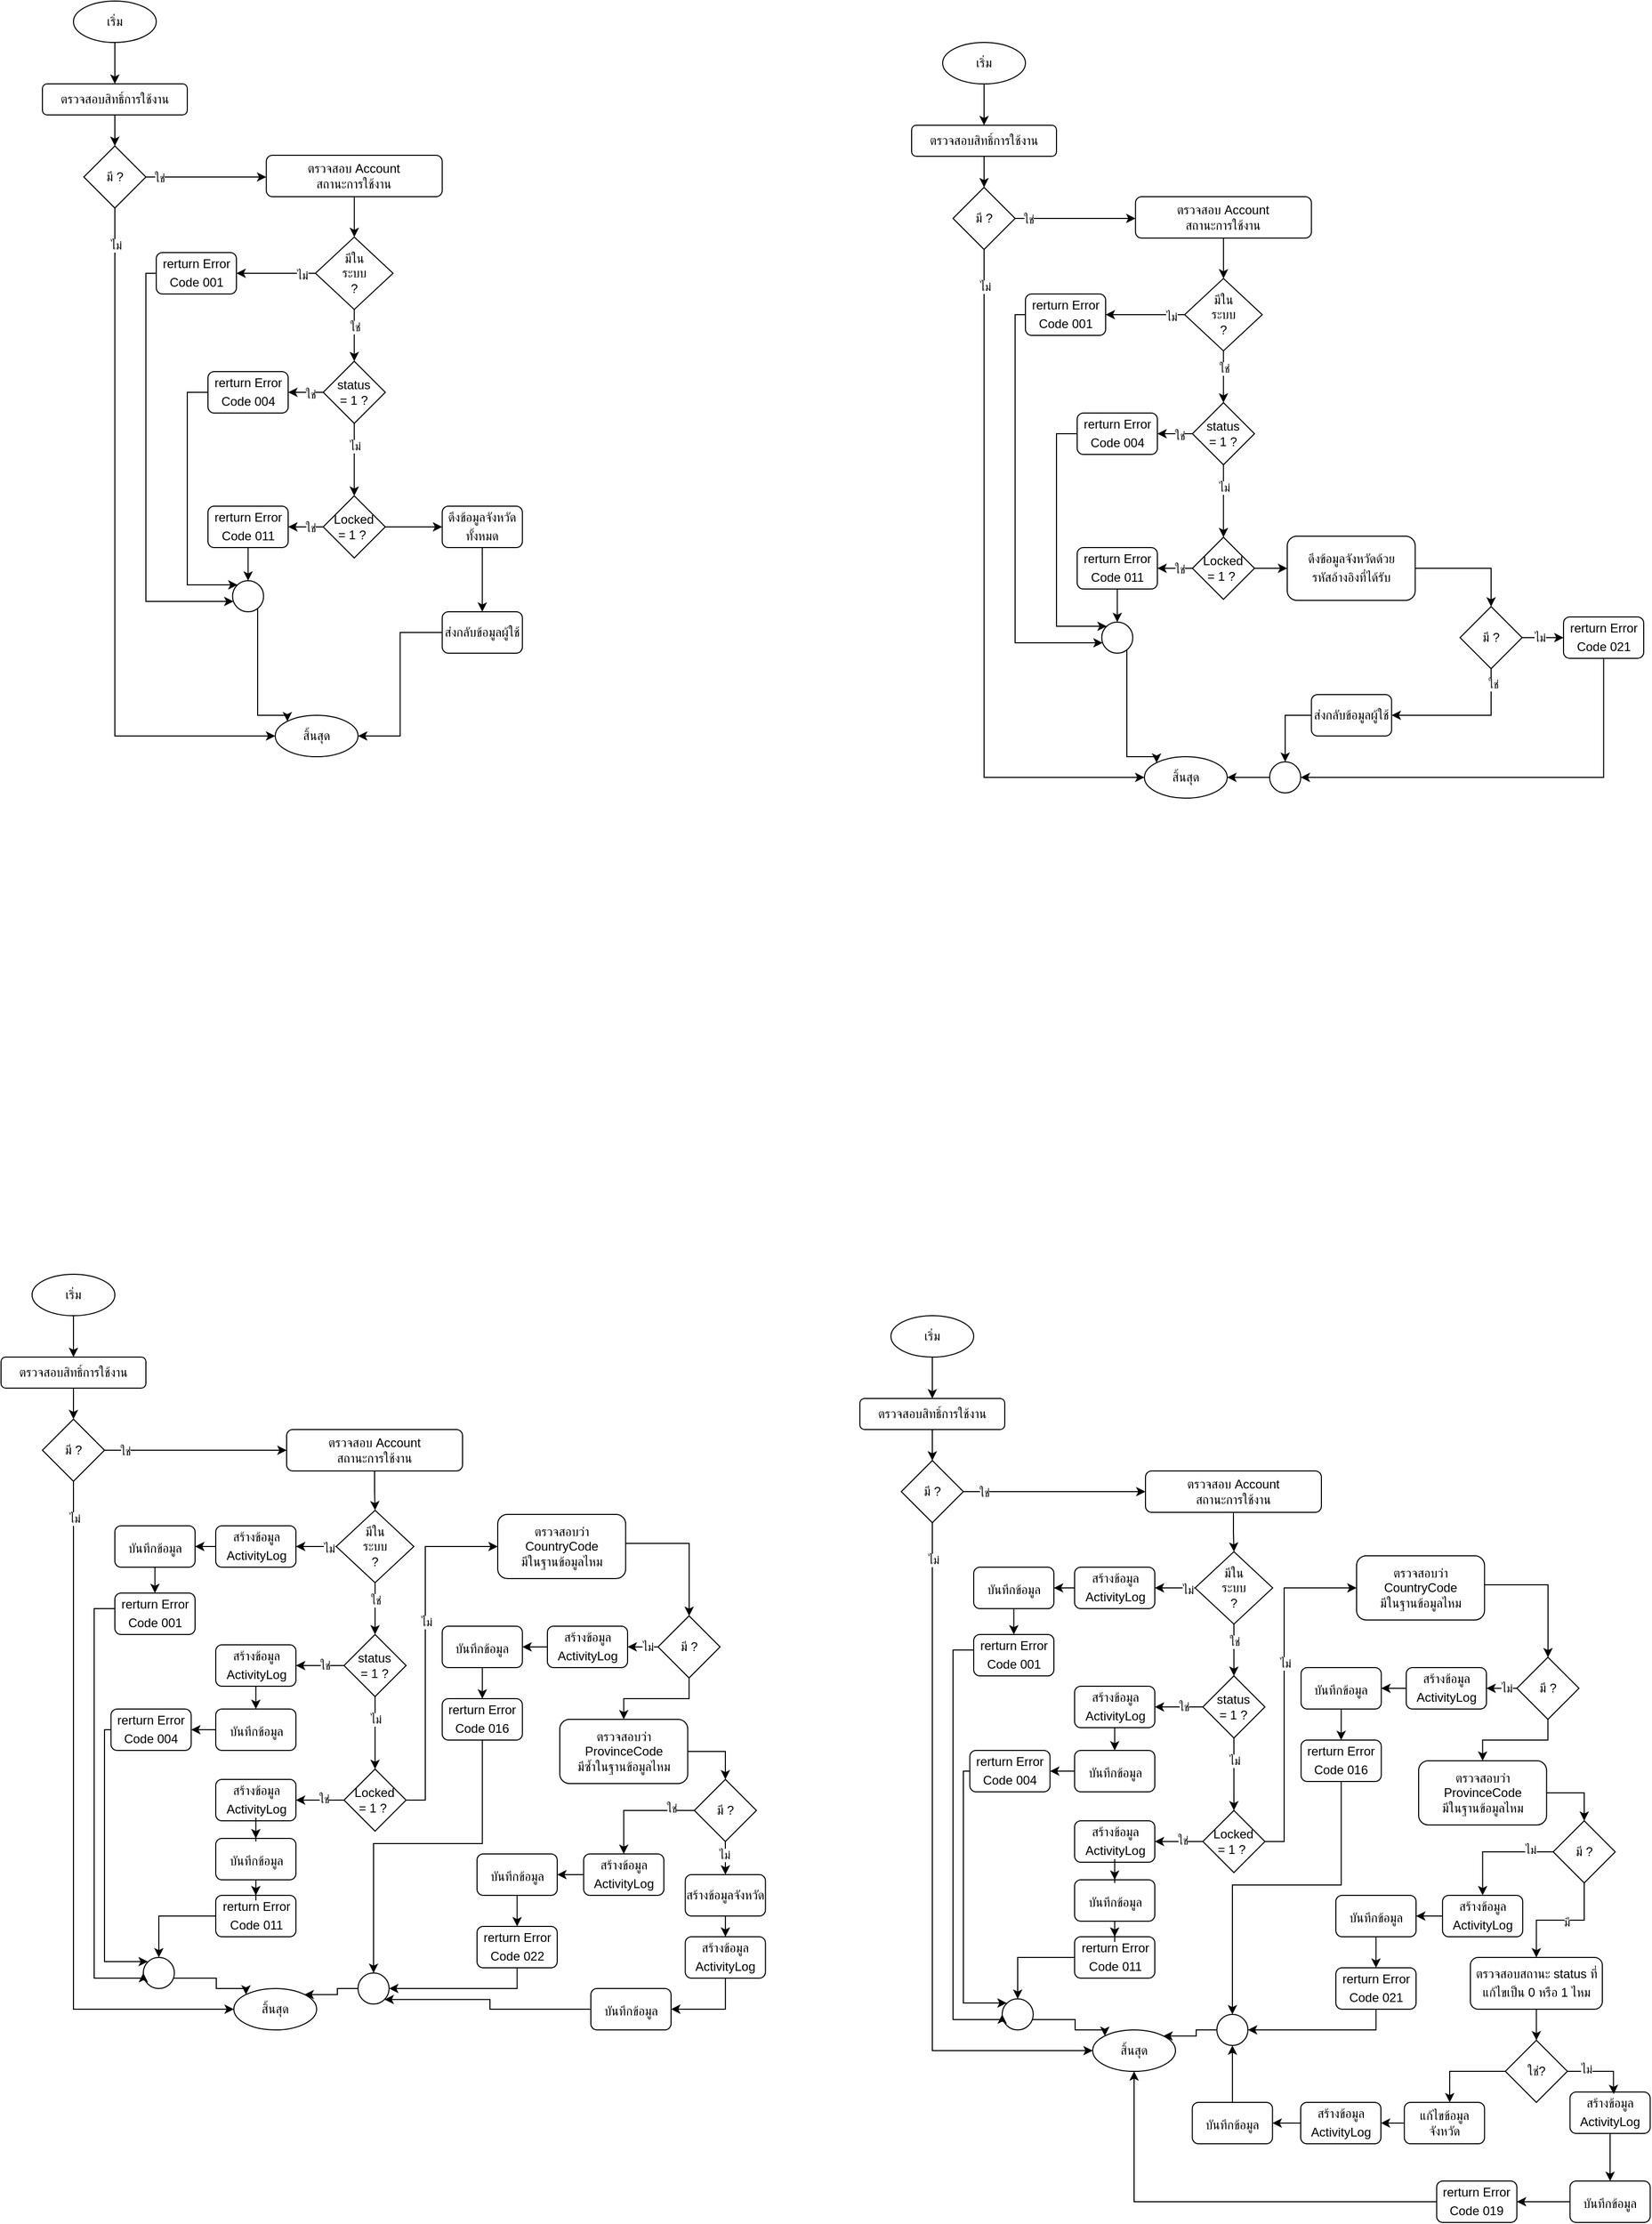 <mxfile version="21.3.3" type="github">
  <diagram name="หน้า-1" id="GU7amIym-Dclc60_CBEp">
    <mxGraphModel dx="909" dy="854" grid="1" gridSize="10" guides="1" tooltips="1" connect="1" arrows="1" fold="1" page="1" pageScale="1" pageWidth="827" pageHeight="1169" math="0" shadow="0">
      <root>
        <mxCell id="0" />
        <mxCell id="1" parent="0" />
        <mxCell id="oLh9rdl42Z97tLT0Q9Au-2" value="เริ่ม" style="ellipse;whiteSpace=wrap;html=1;" vertex="1" parent="1">
          <mxGeometry x="120" y="100" width="80" height="40" as="geometry" />
        </mxCell>
        <mxCell id="oLh9rdl42Z97tLT0Q9Au-4" value="ตรวจสอบสิทธิ์การใช้งาน" style="rounded=1;whiteSpace=wrap;html=1;" vertex="1" parent="1">
          <mxGeometry x="90" y="180" width="140" height="30" as="geometry" />
        </mxCell>
        <mxCell id="oLh9rdl42Z97tLT0Q9Au-1" value="" style="edgeStyle=orthogonalEdgeStyle;rounded=0;orthogonalLoop=1;jettySize=auto;html=1;" edge="1" parent="1" source="oLh9rdl42Z97tLT0Q9Au-2" target="oLh9rdl42Z97tLT0Q9Au-4">
          <mxGeometry relative="1" as="geometry" />
        </mxCell>
        <mxCell id="oLh9rdl42Z97tLT0Q9Au-9" value="มี ?" style="rhombus;whiteSpace=wrap;html=1;" vertex="1" parent="1">
          <mxGeometry x="130" y="240" width="60" height="60" as="geometry" />
        </mxCell>
        <mxCell id="oLh9rdl42Z97tLT0Q9Au-3" value="" style="edgeStyle=orthogonalEdgeStyle;rounded=0;orthogonalLoop=1;jettySize=auto;html=1;" edge="1" parent="1" source="oLh9rdl42Z97tLT0Q9Au-4" target="oLh9rdl42Z97tLT0Q9Au-9">
          <mxGeometry relative="1" as="geometry" />
        </mxCell>
        <mxCell id="oLh9rdl42Z97tLT0Q9Au-10" value="สิ้นสุด" style="ellipse;whiteSpace=wrap;html=1;" vertex="1" parent="1">
          <mxGeometry x="315" y="790" width="80" height="40" as="geometry" />
        </mxCell>
        <mxCell id="oLh9rdl42Z97tLT0Q9Au-5" style="edgeStyle=orthogonalEdgeStyle;rounded=0;orthogonalLoop=1;jettySize=auto;html=1;entryX=0;entryY=0.5;entryDx=0;entryDy=0;" edge="1" parent="1" source="oLh9rdl42Z97tLT0Q9Au-9" target="oLh9rdl42Z97tLT0Q9Au-10">
          <mxGeometry relative="1" as="geometry">
            <Array as="points">
              <mxPoint x="160" y="810" />
            </Array>
          </mxGeometry>
        </mxCell>
        <mxCell id="oLh9rdl42Z97tLT0Q9Au-6" value="ไม่" style="edgeLabel;html=1;align=center;verticalAlign=middle;resizable=0;points=[];" vertex="1" connectable="0" parent="oLh9rdl42Z97tLT0Q9Au-5">
          <mxGeometry x="-0.892" y="1" relative="1" as="geometry">
            <mxPoint as="offset" />
          </mxGeometry>
        </mxCell>
        <mxCell id="oLh9rdl42Z97tLT0Q9Au-12" value="ตรวจสอบ Account &lt;br&gt;สถานะการใช้งาน" style="rounded=1;whiteSpace=wrap;html=1;" vertex="1" parent="1">
          <mxGeometry x="306.35" y="249" width="170" height="40" as="geometry" />
        </mxCell>
        <mxCell id="oLh9rdl42Z97tLT0Q9Au-7" value="" style="edgeStyle=orthogonalEdgeStyle;rounded=0;orthogonalLoop=1;jettySize=auto;html=1;" edge="1" parent="1" source="oLh9rdl42Z97tLT0Q9Au-9" target="oLh9rdl42Z97tLT0Q9Au-12">
          <mxGeometry relative="1" as="geometry">
            <Array as="points">
              <mxPoint x="270" y="270" />
              <mxPoint x="270" y="270" />
            </Array>
          </mxGeometry>
        </mxCell>
        <mxCell id="oLh9rdl42Z97tLT0Q9Au-8" value="ใช่" style="edgeLabel;html=1;align=center;verticalAlign=middle;resizable=0;points=[];" vertex="1" connectable="0" parent="oLh9rdl42Z97tLT0Q9Au-7">
          <mxGeometry x="-0.78" y="-1" relative="1" as="geometry">
            <mxPoint as="offset" />
          </mxGeometry>
        </mxCell>
        <mxCell id="oLh9rdl42Z97tLT0Q9Au-17" value="มีใน&lt;br&gt;ระบบ &lt;br&gt;?" style="rhombus;whiteSpace=wrap;html=1;" vertex="1" parent="1">
          <mxGeometry x="353.85" y="328" width="75" height="70" as="geometry" />
        </mxCell>
        <mxCell id="oLh9rdl42Z97tLT0Q9Au-11" value="" style="edgeStyle=orthogonalEdgeStyle;rounded=0;orthogonalLoop=1;jettySize=auto;html=1;" edge="1" parent="1" source="oLh9rdl42Z97tLT0Q9Au-12" target="oLh9rdl42Z97tLT0Q9Au-17">
          <mxGeometry relative="1" as="geometry" />
        </mxCell>
        <mxCell id="oLh9rdl42Z97tLT0Q9Au-22" value="status&lt;br style=&quot;border-color: var(--border-color);&quot;&gt;= 1 ?" style="rhombus;whiteSpace=wrap;html=1;" vertex="1" parent="1">
          <mxGeometry x="361.35" y="448" width="60" height="60" as="geometry" />
        </mxCell>
        <mxCell id="oLh9rdl42Z97tLT0Q9Au-13" value="" style="edgeStyle=orthogonalEdgeStyle;rounded=0;orthogonalLoop=1;jettySize=auto;html=1;" edge="1" parent="1" source="oLh9rdl42Z97tLT0Q9Au-17" target="oLh9rdl42Z97tLT0Q9Au-22">
          <mxGeometry relative="1" as="geometry" />
        </mxCell>
        <mxCell id="oLh9rdl42Z97tLT0Q9Au-14" value="ใช่" style="edgeLabel;html=1;align=center;verticalAlign=middle;resizable=0;points=[];" vertex="1" connectable="0" parent="oLh9rdl42Z97tLT0Q9Au-13">
          <mxGeometry x="-0.325" y="2" relative="1" as="geometry">
            <mxPoint x="-2" as="offset" />
          </mxGeometry>
        </mxCell>
        <mxCell id="oLh9rdl42Z97tLT0Q9Au-26" value="Locked&lt;br style=&quot;border-color: var(--border-color);&quot;&gt;= 1 ?&amp;nbsp;" style="rhombus;whiteSpace=wrap;html=1;" vertex="1" parent="1">
          <mxGeometry x="361.35" y="578" width="60" height="60" as="geometry" />
        </mxCell>
        <mxCell id="oLh9rdl42Z97tLT0Q9Au-18" value="" style="edgeStyle=orthogonalEdgeStyle;rounded=0;orthogonalLoop=1;jettySize=auto;html=1;" edge="1" parent="1" source="oLh9rdl42Z97tLT0Q9Au-22" target="oLh9rdl42Z97tLT0Q9Au-26">
          <mxGeometry relative="1" as="geometry" />
        </mxCell>
        <mxCell id="oLh9rdl42Z97tLT0Q9Au-19" value="ไม่" style="edgeLabel;html=1;align=center;verticalAlign=middle;resizable=0;points=[];" vertex="1" connectable="0" parent="oLh9rdl42Z97tLT0Q9Au-18">
          <mxGeometry x="-0.374" relative="1" as="geometry">
            <mxPoint as="offset" />
          </mxGeometry>
        </mxCell>
        <mxCell id="oLh9rdl42Z97tLT0Q9Au-27" style="edgeStyle=orthogonalEdgeStyle;rounded=0;orthogonalLoop=1;jettySize=auto;html=1;entryX=0;entryY=0;entryDx=0;entryDy=0;" edge="1" parent="1" source="oLh9rdl42Z97tLT0Q9Au-28" target="oLh9rdl42Z97tLT0Q9Au-10">
          <mxGeometry relative="1" as="geometry">
            <Array as="points">
              <mxPoint x="298" y="790" />
              <mxPoint x="327" y="790" />
            </Array>
          </mxGeometry>
        </mxCell>
        <mxCell id="oLh9rdl42Z97tLT0Q9Au-28" value="" style="ellipse;whiteSpace=wrap;html=1;aspect=fixed;" vertex="1" parent="1">
          <mxGeometry x="273.75" y="660" width="30" height="30" as="geometry" />
        </mxCell>
        <mxCell id="oLh9rdl42Z97tLT0Q9Au-29" style="edgeStyle=orthogonalEdgeStyle;rounded=0;orthogonalLoop=1;jettySize=auto;html=1;" edge="1" parent="1" source="oLh9rdl42Z97tLT0Q9Au-30" target="oLh9rdl42Z97tLT0Q9Au-28">
          <mxGeometry relative="1" as="geometry">
            <Array as="points">
              <mxPoint x="190" y="363" />
              <mxPoint x="190" y="680" />
            </Array>
          </mxGeometry>
        </mxCell>
        <mxCell id="oLh9rdl42Z97tLT0Q9Au-30" value="rerturn Error Code&amp;nbsp;001&lt;span style=&quot;font-size: medium; text-align: start;&quot;&gt;&lt;/span&gt;" style="rounded=1;whiteSpace=wrap;html=1;" vertex="1" parent="1">
          <mxGeometry x="200" y="343" width="77.5" height="40" as="geometry" />
        </mxCell>
        <mxCell id="oLh9rdl42Z97tLT0Q9Au-15" style="edgeStyle=orthogonalEdgeStyle;rounded=0;orthogonalLoop=1;jettySize=auto;html=1;" edge="1" parent="1" source="oLh9rdl42Z97tLT0Q9Au-17" target="oLh9rdl42Z97tLT0Q9Au-30">
          <mxGeometry relative="1" as="geometry">
            <mxPoint x="290.1" y="468" as="targetPoint" />
          </mxGeometry>
        </mxCell>
        <mxCell id="oLh9rdl42Z97tLT0Q9Au-16" value="ไม่" style="edgeLabel;html=1;align=center;verticalAlign=middle;resizable=0;points=[];" vertex="1" connectable="0" parent="oLh9rdl42Z97tLT0Q9Au-15">
          <mxGeometry x="-0.657" y="2" relative="1" as="geometry">
            <mxPoint as="offset" />
          </mxGeometry>
        </mxCell>
        <mxCell id="oLh9rdl42Z97tLT0Q9Au-31" style="edgeStyle=orthogonalEdgeStyle;rounded=0;orthogonalLoop=1;jettySize=auto;html=1;entryX=0.5;entryY=0;entryDx=0;entryDy=0;" edge="1" parent="1" source="oLh9rdl42Z97tLT0Q9Au-32" target="oLh9rdl42Z97tLT0Q9Au-28">
          <mxGeometry relative="1" as="geometry" />
        </mxCell>
        <mxCell id="oLh9rdl42Z97tLT0Q9Au-32" value="rerturn Error Code&amp;nbsp;011&lt;span style=&quot;font-size: medium; text-align: start;&quot;&gt;&lt;/span&gt;" style="rounded=1;whiteSpace=wrap;html=1;" vertex="1" parent="1">
          <mxGeometry x="250" y="588" width="77.5" height="40" as="geometry" />
        </mxCell>
        <mxCell id="oLh9rdl42Z97tLT0Q9Au-23" value="" style="edgeStyle=orthogonalEdgeStyle;rounded=0;orthogonalLoop=1;jettySize=auto;html=1;" edge="1" parent="1" source="oLh9rdl42Z97tLT0Q9Au-26" target="oLh9rdl42Z97tLT0Q9Au-32">
          <mxGeometry relative="1" as="geometry" />
        </mxCell>
        <mxCell id="oLh9rdl42Z97tLT0Q9Au-24" value="ใช่" style="edgeLabel;html=1;align=center;verticalAlign=middle;resizable=0;points=[];" vertex="1" connectable="0" parent="oLh9rdl42Z97tLT0Q9Au-23">
          <mxGeometry x="-0.461" y="1" relative="1" as="geometry">
            <mxPoint as="offset" />
          </mxGeometry>
        </mxCell>
        <mxCell id="oLh9rdl42Z97tLT0Q9Au-33" style="edgeStyle=orthogonalEdgeStyle;rounded=0;orthogonalLoop=1;jettySize=auto;html=1;" edge="1" parent="1" source="oLh9rdl42Z97tLT0Q9Au-34" target="oLh9rdl42Z97tLT0Q9Au-28">
          <mxGeometry relative="1" as="geometry">
            <mxPoint x="290" y="670" as="targetPoint" />
            <Array as="points">
              <mxPoint x="230" y="478" />
              <mxPoint x="230" y="664" />
            </Array>
          </mxGeometry>
        </mxCell>
        <mxCell id="oLh9rdl42Z97tLT0Q9Au-34" value="rerturn Error Code&amp;nbsp;004&lt;span style=&quot;font-size: medium; text-align: start;&quot;&gt;&lt;/span&gt;" style="rounded=1;whiteSpace=wrap;html=1;" vertex="1" parent="1">
          <mxGeometry x="250" y="458" width="77.5" height="40" as="geometry" />
        </mxCell>
        <mxCell id="oLh9rdl42Z97tLT0Q9Au-20" value="" style="edgeStyle=orthogonalEdgeStyle;rounded=0;orthogonalLoop=1;jettySize=auto;html=1;" edge="1" parent="1" source="oLh9rdl42Z97tLT0Q9Au-22" target="oLh9rdl42Z97tLT0Q9Au-34">
          <mxGeometry relative="1" as="geometry" />
        </mxCell>
        <mxCell id="oLh9rdl42Z97tLT0Q9Au-21" value="ใช่" style="edgeLabel;html=1;align=center;verticalAlign=middle;resizable=0;points=[];" vertex="1" connectable="0" parent="oLh9rdl42Z97tLT0Q9Au-20">
          <mxGeometry x="-0.461" y="2" relative="1" as="geometry">
            <mxPoint as="offset" />
          </mxGeometry>
        </mxCell>
        <mxCell id="oLh9rdl42Z97tLT0Q9Au-36" value="ดึงข้อมูลจังหวัดทั้งหมด&lt;span style=&quot;font-size: medium; text-align: start;&quot;&gt;&lt;/span&gt;" style="rounded=1;whiteSpace=wrap;html=1;" vertex="1" parent="1">
          <mxGeometry x="476.35" y="588" width="77.5" height="40" as="geometry" />
        </mxCell>
        <mxCell id="oLh9rdl42Z97tLT0Q9Au-25" value="" style="edgeStyle=orthogonalEdgeStyle;rounded=0;orthogonalLoop=1;jettySize=auto;html=1;" edge="1" parent="1" source="oLh9rdl42Z97tLT0Q9Au-26" target="oLh9rdl42Z97tLT0Q9Au-36">
          <mxGeometry relative="1" as="geometry" />
        </mxCell>
        <mxCell id="oLh9rdl42Z97tLT0Q9Au-37" style="edgeStyle=orthogonalEdgeStyle;rounded=0;orthogonalLoop=1;jettySize=auto;html=1;entryX=1;entryY=0.5;entryDx=0;entryDy=0;" edge="1" parent="1" source="oLh9rdl42Z97tLT0Q9Au-38" target="oLh9rdl42Z97tLT0Q9Au-10">
          <mxGeometry relative="1" as="geometry" />
        </mxCell>
        <mxCell id="oLh9rdl42Z97tLT0Q9Au-38" value="ส่งกลับข้อมูลผู้ใช้" style="rounded=1;whiteSpace=wrap;html=1;" vertex="1" parent="1">
          <mxGeometry x="476.35" y="690" width="77.5" height="40" as="geometry" />
        </mxCell>
        <mxCell id="oLh9rdl42Z97tLT0Q9Au-35" value="" style="edgeStyle=orthogonalEdgeStyle;rounded=0;orthogonalLoop=1;jettySize=auto;html=1;" edge="1" parent="1" source="oLh9rdl42Z97tLT0Q9Au-36" target="oLh9rdl42Z97tLT0Q9Au-38">
          <mxGeometry relative="1" as="geometry" />
        </mxCell>
        <mxCell id="oLh9rdl42Z97tLT0Q9Au-39" value="เริ่ม" style="ellipse;whiteSpace=wrap;html=1;" vertex="1" parent="1">
          <mxGeometry x="960" y="140" width="80" height="40" as="geometry" />
        </mxCell>
        <mxCell id="oLh9rdl42Z97tLT0Q9Au-40" value="ตรวจสอบสิทธิ์การใช้งาน" style="rounded=1;whiteSpace=wrap;html=1;" vertex="1" parent="1">
          <mxGeometry x="930" y="220" width="140" height="30" as="geometry" />
        </mxCell>
        <mxCell id="oLh9rdl42Z97tLT0Q9Au-41" value="" style="edgeStyle=orthogonalEdgeStyle;rounded=0;orthogonalLoop=1;jettySize=auto;html=1;" edge="1" parent="1" source="oLh9rdl42Z97tLT0Q9Au-39" target="oLh9rdl42Z97tLT0Q9Au-40">
          <mxGeometry relative="1" as="geometry" />
        </mxCell>
        <mxCell id="oLh9rdl42Z97tLT0Q9Au-42" value="มี ?" style="rhombus;whiteSpace=wrap;html=1;" vertex="1" parent="1">
          <mxGeometry x="970" y="280" width="60" height="60" as="geometry" />
        </mxCell>
        <mxCell id="oLh9rdl42Z97tLT0Q9Au-43" value="" style="edgeStyle=orthogonalEdgeStyle;rounded=0;orthogonalLoop=1;jettySize=auto;html=1;" edge="1" parent="1" source="oLh9rdl42Z97tLT0Q9Au-40" target="oLh9rdl42Z97tLT0Q9Au-42">
          <mxGeometry relative="1" as="geometry" />
        </mxCell>
        <mxCell id="oLh9rdl42Z97tLT0Q9Au-44" value="สิ้นสุด" style="ellipse;whiteSpace=wrap;html=1;" vertex="1" parent="1">
          <mxGeometry x="1155" y="830" width="80" height="40" as="geometry" />
        </mxCell>
        <mxCell id="oLh9rdl42Z97tLT0Q9Au-45" style="edgeStyle=orthogonalEdgeStyle;rounded=0;orthogonalLoop=1;jettySize=auto;html=1;entryX=0;entryY=0.5;entryDx=0;entryDy=0;" edge="1" parent="1" source="oLh9rdl42Z97tLT0Q9Au-42" target="oLh9rdl42Z97tLT0Q9Au-44">
          <mxGeometry relative="1" as="geometry">
            <Array as="points">
              <mxPoint x="1000" y="850" />
            </Array>
          </mxGeometry>
        </mxCell>
        <mxCell id="oLh9rdl42Z97tLT0Q9Au-46" value="ไม่" style="edgeLabel;html=1;align=center;verticalAlign=middle;resizable=0;points=[];" vertex="1" connectable="0" parent="oLh9rdl42Z97tLT0Q9Au-45">
          <mxGeometry x="-0.892" y="1" relative="1" as="geometry">
            <mxPoint as="offset" />
          </mxGeometry>
        </mxCell>
        <mxCell id="oLh9rdl42Z97tLT0Q9Au-47" value="ตรวจสอบ Account &lt;br&gt;สถานะการใช้งาน" style="rounded=1;whiteSpace=wrap;html=1;" vertex="1" parent="1">
          <mxGeometry x="1146.35" y="289" width="170" height="40" as="geometry" />
        </mxCell>
        <mxCell id="oLh9rdl42Z97tLT0Q9Au-48" value="" style="edgeStyle=orthogonalEdgeStyle;rounded=0;orthogonalLoop=1;jettySize=auto;html=1;" edge="1" parent="1" source="oLh9rdl42Z97tLT0Q9Au-42" target="oLh9rdl42Z97tLT0Q9Au-47">
          <mxGeometry relative="1" as="geometry">
            <Array as="points">
              <mxPoint x="1110" y="310" />
              <mxPoint x="1110" y="310" />
            </Array>
          </mxGeometry>
        </mxCell>
        <mxCell id="oLh9rdl42Z97tLT0Q9Au-49" value="ใช่" style="edgeLabel;html=1;align=center;verticalAlign=middle;resizable=0;points=[];" vertex="1" connectable="0" parent="oLh9rdl42Z97tLT0Q9Au-48">
          <mxGeometry x="-0.78" y="-1" relative="1" as="geometry">
            <mxPoint as="offset" />
          </mxGeometry>
        </mxCell>
        <mxCell id="oLh9rdl42Z97tLT0Q9Au-50" value="มีใน&lt;br&gt;ระบบ &lt;br&gt;?" style="rhombus;whiteSpace=wrap;html=1;" vertex="1" parent="1">
          <mxGeometry x="1193.85" y="368" width="75" height="70" as="geometry" />
        </mxCell>
        <mxCell id="oLh9rdl42Z97tLT0Q9Au-51" value="" style="edgeStyle=orthogonalEdgeStyle;rounded=0;orthogonalLoop=1;jettySize=auto;html=1;" edge="1" parent="1" source="oLh9rdl42Z97tLT0Q9Au-47" target="oLh9rdl42Z97tLT0Q9Au-50">
          <mxGeometry relative="1" as="geometry" />
        </mxCell>
        <mxCell id="oLh9rdl42Z97tLT0Q9Au-52" value="status&lt;br style=&quot;border-color: var(--border-color);&quot;&gt;= 1 ?" style="rhombus;whiteSpace=wrap;html=1;" vertex="1" parent="1">
          <mxGeometry x="1201.35" y="488" width="60" height="60" as="geometry" />
        </mxCell>
        <mxCell id="oLh9rdl42Z97tLT0Q9Au-53" value="" style="edgeStyle=orthogonalEdgeStyle;rounded=0;orthogonalLoop=1;jettySize=auto;html=1;" edge="1" parent="1" source="oLh9rdl42Z97tLT0Q9Au-50" target="oLh9rdl42Z97tLT0Q9Au-52">
          <mxGeometry relative="1" as="geometry" />
        </mxCell>
        <mxCell id="oLh9rdl42Z97tLT0Q9Au-54" value="ใช่" style="edgeLabel;html=1;align=center;verticalAlign=middle;resizable=0;points=[];" vertex="1" connectable="0" parent="oLh9rdl42Z97tLT0Q9Au-53">
          <mxGeometry x="-0.325" y="2" relative="1" as="geometry">
            <mxPoint x="-2" as="offset" />
          </mxGeometry>
        </mxCell>
        <mxCell id="oLh9rdl42Z97tLT0Q9Au-55" value="Locked&lt;br style=&quot;border-color: var(--border-color);&quot;&gt;= 1 ?&amp;nbsp;" style="rhombus;whiteSpace=wrap;html=1;" vertex="1" parent="1">
          <mxGeometry x="1201.35" y="618" width="60" height="60" as="geometry" />
        </mxCell>
        <mxCell id="oLh9rdl42Z97tLT0Q9Au-56" value="" style="edgeStyle=orthogonalEdgeStyle;rounded=0;orthogonalLoop=1;jettySize=auto;html=1;" edge="1" parent="1" source="oLh9rdl42Z97tLT0Q9Au-52" target="oLh9rdl42Z97tLT0Q9Au-55">
          <mxGeometry relative="1" as="geometry" />
        </mxCell>
        <mxCell id="oLh9rdl42Z97tLT0Q9Au-57" value="ไม่" style="edgeLabel;html=1;align=center;verticalAlign=middle;resizable=0;points=[];" vertex="1" connectable="0" parent="oLh9rdl42Z97tLT0Q9Au-56">
          <mxGeometry x="-0.374" relative="1" as="geometry">
            <mxPoint as="offset" />
          </mxGeometry>
        </mxCell>
        <mxCell id="oLh9rdl42Z97tLT0Q9Au-58" style="edgeStyle=orthogonalEdgeStyle;rounded=0;orthogonalLoop=1;jettySize=auto;html=1;entryX=0;entryY=0;entryDx=0;entryDy=0;" edge="1" parent="1" source="oLh9rdl42Z97tLT0Q9Au-59" target="oLh9rdl42Z97tLT0Q9Au-44">
          <mxGeometry relative="1" as="geometry">
            <Array as="points">
              <mxPoint x="1138" y="830" />
              <mxPoint x="1167" y="830" />
            </Array>
          </mxGeometry>
        </mxCell>
        <mxCell id="oLh9rdl42Z97tLT0Q9Au-59" value="" style="ellipse;whiteSpace=wrap;html=1;aspect=fixed;" vertex="1" parent="1">
          <mxGeometry x="1113.75" y="700" width="30" height="30" as="geometry" />
        </mxCell>
        <mxCell id="oLh9rdl42Z97tLT0Q9Au-60" style="edgeStyle=orthogonalEdgeStyle;rounded=0;orthogonalLoop=1;jettySize=auto;html=1;" edge="1" parent="1" source="oLh9rdl42Z97tLT0Q9Au-61" target="oLh9rdl42Z97tLT0Q9Au-59">
          <mxGeometry relative="1" as="geometry">
            <Array as="points">
              <mxPoint x="1030" y="403" />
              <mxPoint x="1030" y="720" />
            </Array>
          </mxGeometry>
        </mxCell>
        <mxCell id="oLh9rdl42Z97tLT0Q9Au-61" value="rerturn Error Code&amp;nbsp;001&lt;span style=&quot;font-size: medium; text-align: start;&quot;&gt;&lt;/span&gt;" style="rounded=1;whiteSpace=wrap;html=1;" vertex="1" parent="1">
          <mxGeometry x="1040" y="383" width="77.5" height="40" as="geometry" />
        </mxCell>
        <mxCell id="oLh9rdl42Z97tLT0Q9Au-62" style="edgeStyle=orthogonalEdgeStyle;rounded=0;orthogonalLoop=1;jettySize=auto;html=1;" edge="1" parent="1" source="oLh9rdl42Z97tLT0Q9Au-50" target="oLh9rdl42Z97tLT0Q9Au-61">
          <mxGeometry relative="1" as="geometry">
            <mxPoint x="1130.1" y="508" as="targetPoint" />
          </mxGeometry>
        </mxCell>
        <mxCell id="oLh9rdl42Z97tLT0Q9Au-63" value="ไม่" style="edgeLabel;html=1;align=center;verticalAlign=middle;resizable=0;points=[];" vertex="1" connectable="0" parent="oLh9rdl42Z97tLT0Q9Au-62">
          <mxGeometry x="-0.657" y="2" relative="1" as="geometry">
            <mxPoint as="offset" />
          </mxGeometry>
        </mxCell>
        <mxCell id="oLh9rdl42Z97tLT0Q9Au-64" style="edgeStyle=orthogonalEdgeStyle;rounded=0;orthogonalLoop=1;jettySize=auto;html=1;entryX=0.5;entryY=0;entryDx=0;entryDy=0;" edge="1" parent="1" source="oLh9rdl42Z97tLT0Q9Au-65" target="oLh9rdl42Z97tLT0Q9Au-59">
          <mxGeometry relative="1" as="geometry" />
        </mxCell>
        <mxCell id="oLh9rdl42Z97tLT0Q9Au-65" value="rerturn Error Code&amp;nbsp;011&lt;span style=&quot;font-size: medium; text-align: start;&quot;&gt;&lt;/span&gt;" style="rounded=1;whiteSpace=wrap;html=1;" vertex="1" parent="1">
          <mxGeometry x="1090" y="628" width="77.5" height="40" as="geometry" />
        </mxCell>
        <mxCell id="oLh9rdl42Z97tLT0Q9Au-66" value="" style="edgeStyle=orthogonalEdgeStyle;rounded=0;orthogonalLoop=1;jettySize=auto;html=1;" edge="1" parent="1" source="oLh9rdl42Z97tLT0Q9Au-55" target="oLh9rdl42Z97tLT0Q9Au-65">
          <mxGeometry relative="1" as="geometry" />
        </mxCell>
        <mxCell id="oLh9rdl42Z97tLT0Q9Au-67" value="ใช่" style="edgeLabel;html=1;align=center;verticalAlign=middle;resizable=0;points=[];" vertex="1" connectable="0" parent="oLh9rdl42Z97tLT0Q9Au-66">
          <mxGeometry x="-0.461" y="1" relative="1" as="geometry">
            <mxPoint as="offset" />
          </mxGeometry>
        </mxCell>
        <mxCell id="oLh9rdl42Z97tLT0Q9Au-68" style="edgeStyle=orthogonalEdgeStyle;rounded=0;orthogonalLoop=1;jettySize=auto;html=1;" edge="1" parent="1" source="oLh9rdl42Z97tLT0Q9Au-69" target="oLh9rdl42Z97tLT0Q9Au-59">
          <mxGeometry relative="1" as="geometry">
            <mxPoint x="1130" y="710" as="targetPoint" />
            <Array as="points">
              <mxPoint x="1070" y="518" />
              <mxPoint x="1070" y="704" />
            </Array>
          </mxGeometry>
        </mxCell>
        <mxCell id="oLh9rdl42Z97tLT0Q9Au-69" value="rerturn Error Code&amp;nbsp;004&lt;span style=&quot;font-size: medium; text-align: start;&quot;&gt;&lt;/span&gt;" style="rounded=1;whiteSpace=wrap;html=1;" vertex="1" parent="1">
          <mxGeometry x="1090" y="498" width="77.5" height="40" as="geometry" />
        </mxCell>
        <mxCell id="oLh9rdl42Z97tLT0Q9Au-70" value="" style="edgeStyle=orthogonalEdgeStyle;rounded=0;orthogonalLoop=1;jettySize=auto;html=1;" edge="1" parent="1" source="oLh9rdl42Z97tLT0Q9Au-52" target="oLh9rdl42Z97tLT0Q9Au-69">
          <mxGeometry relative="1" as="geometry" />
        </mxCell>
        <mxCell id="oLh9rdl42Z97tLT0Q9Au-71" value="ใช่" style="edgeLabel;html=1;align=center;verticalAlign=middle;resizable=0;points=[];" vertex="1" connectable="0" parent="oLh9rdl42Z97tLT0Q9Au-70">
          <mxGeometry x="-0.461" y="2" relative="1" as="geometry">
            <mxPoint as="offset" />
          </mxGeometry>
        </mxCell>
        <mxCell id="oLh9rdl42Z97tLT0Q9Au-72" value="ดึงข้อมูลจังหวัดด้วย&lt;br&gt;รหัสอ้างอิงที่ได้รับ&lt;span style=&quot;font-size: medium; text-align: start;&quot;&gt;&lt;/span&gt;" style="rounded=1;whiteSpace=wrap;html=1;" vertex="1" parent="1">
          <mxGeometry x="1293" y="617" width="123.65" height="62" as="geometry" />
        </mxCell>
        <mxCell id="oLh9rdl42Z97tLT0Q9Au-73" value="" style="edgeStyle=orthogonalEdgeStyle;rounded=0;orthogonalLoop=1;jettySize=auto;html=1;" edge="1" parent="1" source="oLh9rdl42Z97tLT0Q9Au-55" target="oLh9rdl42Z97tLT0Q9Au-72">
          <mxGeometry relative="1" as="geometry" />
        </mxCell>
        <mxCell id="oLh9rdl42Z97tLT0Q9Au-75" value="ส่งกลับข้อมูลผู้ใช้" style="rounded=1;whiteSpace=wrap;html=1;" vertex="1" parent="1">
          <mxGeometry x="1316.35" y="770" width="77.5" height="40" as="geometry" />
        </mxCell>
        <mxCell id="oLh9rdl42Z97tLT0Q9Au-76" style="edgeStyle=orthogonalEdgeStyle;rounded=0;orthogonalLoop=1;jettySize=auto;html=1;entryX=1;entryY=0.5;entryDx=0;entryDy=0;" edge="1" parent="1" source="oLh9rdl42Z97tLT0Q9Au-80" target="oLh9rdl42Z97tLT0Q9Au-75">
          <mxGeometry relative="1" as="geometry">
            <Array as="points">
              <mxPoint x="1490" y="790" />
            </Array>
          </mxGeometry>
        </mxCell>
        <mxCell id="oLh9rdl42Z97tLT0Q9Au-77" value="ใช่" style="edgeLabel;html=1;align=center;verticalAlign=middle;resizable=0;points=[];" vertex="1" connectable="0" parent="oLh9rdl42Z97tLT0Q9Au-76">
          <mxGeometry x="-0.797" y="2" relative="1" as="geometry">
            <mxPoint as="offset" />
          </mxGeometry>
        </mxCell>
        <mxCell id="oLh9rdl42Z97tLT0Q9Au-80" value="มี ?" style="rhombus;whiteSpace=wrap;html=1;" vertex="1" parent="1">
          <mxGeometry x="1460" y="685" width="60" height="60" as="geometry" />
        </mxCell>
        <mxCell id="oLh9rdl42Z97tLT0Q9Au-81" value="" style="edgeStyle=orthogonalEdgeStyle;rounded=0;orthogonalLoop=1;jettySize=auto;html=1;" edge="1" parent="1" source="oLh9rdl42Z97tLT0Q9Au-72" target="oLh9rdl42Z97tLT0Q9Au-80">
          <mxGeometry relative="1" as="geometry" />
        </mxCell>
        <mxCell id="oLh9rdl42Z97tLT0Q9Au-83" value="rerturn Error Code&amp;nbsp;021&lt;span style=&quot;font-size: medium; text-align: start;&quot;&gt;&lt;/span&gt;" style="rounded=1;whiteSpace=wrap;html=1;" vertex="1" parent="1">
          <mxGeometry x="1560" y="695" width="77.5" height="40" as="geometry" />
        </mxCell>
        <mxCell id="oLh9rdl42Z97tLT0Q9Au-78" value="" style="edgeStyle=orthogonalEdgeStyle;rounded=0;orthogonalLoop=1;jettySize=auto;html=1;" edge="1" parent="1" source="oLh9rdl42Z97tLT0Q9Au-80" target="oLh9rdl42Z97tLT0Q9Au-83">
          <mxGeometry relative="1" as="geometry" />
        </mxCell>
        <mxCell id="oLh9rdl42Z97tLT0Q9Au-79" value="ไม่" style="edgeLabel;html=1;align=center;verticalAlign=middle;resizable=0;points=[];" vertex="1" connectable="0" parent="oLh9rdl42Z97tLT0Q9Au-78">
          <mxGeometry x="-0.164" relative="1" as="geometry">
            <mxPoint as="offset" />
          </mxGeometry>
        </mxCell>
        <mxCell id="oLh9rdl42Z97tLT0Q9Au-84" style="edgeStyle=orthogonalEdgeStyle;rounded=0;orthogonalLoop=1;jettySize=auto;html=1;" edge="1" parent="1" source="oLh9rdl42Z97tLT0Q9Au-85" target="oLh9rdl42Z97tLT0Q9Au-44">
          <mxGeometry relative="1" as="geometry" />
        </mxCell>
        <mxCell id="oLh9rdl42Z97tLT0Q9Au-85" value="" style="ellipse;whiteSpace=wrap;html=1;aspect=fixed;" vertex="1" parent="1">
          <mxGeometry x="1276" y="835" width="30" height="30" as="geometry" />
        </mxCell>
        <mxCell id="oLh9rdl42Z97tLT0Q9Au-74" style="edgeStyle=orthogonalEdgeStyle;rounded=0;orthogonalLoop=1;jettySize=auto;html=1;" edge="1" parent="1" source="oLh9rdl42Z97tLT0Q9Au-75" target="oLh9rdl42Z97tLT0Q9Au-85">
          <mxGeometry relative="1" as="geometry" />
        </mxCell>
        <mxCell id="oLh9rdl42Z97tLT0Q9Au-82" style="edgeStyle=orthogonalEdgeStyle;rounded=0;orthogonalLoop=1;jettySize=auto;html=1;entryX=1;entryY=0.5;entryDx=0;entryDy=0;" edge="1" parent="1" source="oLh9rdl42Z97tLT0Q9Au-83" target="oLh9rdl42Z97tLT0Q9Au-85">
          <mxGeometry relative="1" as="geometry">
            <mxPoint x="1590" y="850" as="targetPoint" />
            <Array as="points">
              <mxPoint x="1599" y="850" />
            </Array>
          </mxGeometry>
        </mxCell>
        <mxCell id="oLh9rdl42Z97tLT0Q9Au-476" value="เริ่ม" style="ellipse;whiteSpace=wrap;html=1;" vertex="1" parent="1">
          <mxGeometry x="80" y="1330" width="80" height="40" as="geometry" />
        </mxCell>
        <mxCell id="oLh9rdl42Z97tLT0Q9Au-477" value="ตรวจสอบสิทธิ์การใช้งาน" style="rounded=1;whiteSpace=wrap;html=1;" vertex="1" parent="1">
          <mxGeometry x="50" y="1410" width="140" height="30" as="geometry" />
        </mxCell>
        <mxCell id="oLh9rdl42Z97tLT0Q9Au-478" value="" style="edgeStyle=orthogonalEdgeStyle;rounded=0;orthogonalLoop=1;jettySize=auto;html=1;" edge="1" parent="1" source="oLh9rdl42Z97tLT0Q9Au-476" target="oLh9rdl42Z97tLT0Q9Au-477">
          <mxGeometry relative="1" as="geometry" />
        </mxCell>
        <mxCell id="oLh9rdl42Z97tLT0Q9Au-479" value="มี ?" style="rhombus;whiteSpace=wrap;html=1;" vertex="1" parent="1">
          <mxGeometry x="90" y="1470" width="60" height="60" as="geometry" />
        </mxCell>
        <mxCell id="oLh9rdl42Z97tLT0Q9Au-480" value="" style="edgeStyle=orthogonalEdgeStyle;rounded=0;orthogonalLoop=1;jettySize=auto;html=1;" edge="1" parent="1" source="oLh9rdl42Z97tLT0Q9Au-477" target="oLh9rdl42Z97tLT0Q9Au-479">
          <mxGeometry relative="1" as="geometry" />
        </mxCell>
        <mxCell id="oLh9rdl42Z97tLT0Q9Au-481" value="สิ้นสุด" style="ellipse;whiteSpace=wrap;html=1;" vertex="1" parent="1">
          <mxGeometry x="275" y="2020" width="80" height="40" as="geometry" />
        </mxCell>
        <mxCell id="oLh9rdl42Z97tLT0Q9Au-482" style="edgeStyle=orthogonalEdgeStyle;rounded=0;orthogonalLoop=1;jettySize=auto;html=1;entryX=0;entryY=0.5;entryDx=0;entryDy=0;" edge="1" parent="1" source="oLh9rdl42Z97tLT0Q9Au-479" target="oLh9rdl42Z97tLT0Q9Au-481">
          <mxGeometry relative="1" as="geometry">
            <Array as="points">
              <mxPoint x="120" y="2040" />
            </Array>
          </mxGeometry>
        </mxCell>
        <mxCell id="oLh9rdl42Z97tLT0Q9Au-483" value="ไม่" style="edgeLabel;html=1;align=center;verticalAlign=middle;resizable=0;points=[];" vertex="1" connectable="0" parent="oLh9rdl42Z97tLT0Q9Au-482">
          <mxGeometry x="-0.892" y="1" relative="1" as="geometry">
            <mxPoint as="offset" />
          </mxGeometry>
        </mxCell>
        <mxCell id="oLh9rdl42Z97tLT0Q9Au-484" value="ตรวจสอบ Account &lt;br&gt;สถานะการใช้งาน" style="rounded=1;whiteSpace=wrap;html=1;" vertex="1" parent="1">
          <mxGeometry x="326.0" y="1480" width="170" height="40" as="geometry" />
        </mxCell>
        <mxCell id="oLh9rdl42Z97tLT0Q9Au-485" value="" style="edgeStyle=orthogonalEdgeStyle;rounded=0;orthogonalLoop=1;jettySize=auto;html=1;" edge="1" parent="1" source="oLh9rdl42Z97tLT0Q9Au-479" target="oLh9rdl42Z97tLT0Q9Au-484">
          <mxGeometry relative="1" as="geometry">
            <Array as="points">
              <mxPoint x="230" y="1500" />
              <mxPoint x="230" y="1500" />
            </Array>
          </mxGeometry>
        </mxCell>
        <mxCell id="oLh9rdl42Z97tLT0Q9Au-486" value="ใช่" style="edgeLabel;html=1;align=center;verticalAlign=middle;resizable=0;points=[];" vertex="1" connectable="0" parent="oLh9rdl42Z97tLT0Q9Au-485">
          <mxGeometry x="-0.78" y="-1" relative="1" as="geometry">
            <mxPoint as="offset" />
          </mxGeometry>
        </mxCell>
        <mxCell id="oLh9rdl42Z97tLT0Q9Au-487" value="" style="edgeStyle=orthogonalEdgeStyle;rounded=0;orthogonalLoop=1;jettySize=auto;html=1;" edge="1" parent="1" source="oLh9rdl42Z97tLT0Q9Au-484" target="oLh9rdl42Z97tLT0Q9Au-505">
          <mxGeometry relative="1" as="geometry" />
        </mxCell>
        <mxCell id="oLh9rdl42Z97tLT0Q9Au-488" style="edgeStyle=orthogonalEdgeStyle;rounded=0;orthogonalLoop=1;jettySize=auto;html=1;entryX=0;entryY=0;entryDx=0;entryDy=0;" edge="1" parent="1" target="oLh9rdl42Z97tLT0Q9Au-481">
          <mxGeometry relative="1" as="geometry">
            <Array as="points">
              <mxPoint x="258" y="2020" />
              <mxPoint x="287" y="2020" />
            </Array>
            <mxPoint x="210" y="2010" as="sourcePoint" />
          </mxGeometry>
        </mxCell>
        <mxCell id="oLh9rdl42Z97tLT0Q9Au-489" value="" style="ellipse;whiteSpace=wrap;html=1;aspect=fixed;" vertex="1" parent="1">
          <mxGeometry x="187.5" y="1990" width="30" height="30" as="geometry" />
        </mxCell>
        <mxCell id="oLh9rdl42Z97tLT0Q9Au-504" style="edgeStyle=orthogonalEdgeStyle;rounded=0;orthogonalLoop=1;jettySize=auto;html=1;entryX=0;entryY=0.5;entryDx=0;entryDy=0;" edge="1" parent="1" source="oLh9rdl42Z97tLT0Q9Au-532" target="oLh9rdl42Z97tLT0Q9Au-489">
          <mxGeometry relative="1" as="geometry">
            <mxPoint x="156.25" y="1653" as="sourcePoint" />
            <Array as="points">
              <mxPoint x="140" y="1653" />
              <mxPoint x="140" y="2010" />
              <mxPoint x="188" y="2010" />
            </Array>
          </mxGeometry>
        </mxCell>
        <mxCell id="oLh9rdl42Z97tLT0Q9Au-505" value="มีใน&lt;br&gt;ระบบ &lt;br&gt;?" style="rhombus;whiteSpace=wrap;html=1;" vertex="1" parent="1">
          <mxGeometry x="373.95" y="1558" width="75" height="70" as="geometry" />
        </mxCell>
        <mxCell id="oLh9rdl42Z97tLT0Q9Au-508" value="status&lt;br style=&quot;border-color: var(--border-color);&quot;&gt;= 1 ?" style="rhombus;whiteSpace=wrap;html=1;" vertex="1" parent="1">
          <mxGeometry x="381.45" y="1678" width="60" height="60" as="geometry" />
        </mxCell>
        <mxCell id="oLh9rdl42Z97tLT0Q9Au-509" value="" style="edgeStyle=orthogonalEdgeStyle;rounded=0;orthogonalLoop=1;jettySize=auto;html=1;" edge="1" parent="1" source="oLh9rdl42Z97tLT0Q9Au-505" target="oLh9rdl42Z97tLT0Q9Au-508">
          <mxGeometry relative="1" as="geometry" />
        </mxCell>
        <mxCell id="oLh9rdl42Z97tLT0Q9Au-510" value="ใช่" style="edgeLabel;html=1;align=center;verticalAlign=middle;resizable=0;points=[];" vertex="1" connectable="0" parent="oLh9rdl42Z97tLT0Q9Au-509">
          <mxGeometry x="-0.325" y="2" relative="1" as="geometry">
            <mxPoint x="-2" as="offset" />
          </mxGeometry>
        </mxCell>
        <mxCell id="oLh9rdl42Z97tLT0Q9Au-513" value="Locked&lt;br style=&quot;border-color: var(--border-color);&quot;&gt;= 1 ?&amp;nbsp;" style="rhombus;whiteSpace=wrap;html=1;" vertex="1" parent="1">
          <mxGeometry x="381.45" y="1808" width="60" height="60" as="geometry" />
        </mxCell>
        <mxCell id="oLh9rdl42Z97tLT0Q9Au-514" value="" style="edgeStyle=orthogonalEdgeStyle;rounded=0;orthogonalLoop=1;jettySize=auto;html=1;" edge="1" parent="1" source="oLh9rdl42Z97tLT0Q9Au-508" target="oLh9rdl42Z97tLT0Q9Au-513">
          <mxGeometry relative="1" as="geometry" />
        </mxCell>
        <mxCell id="oLh9rdl42Z97tLT0Q9Au-515" value="ไม่" style="edgeLabel;html=1;align=center;verticalAlign=middle;resizable=0;points=[];" vertex="1" connectable="0" parent="oLh9rdl42Z97tLT0Q9Au-514">
          <mxGeometry x="-0.374" relative="1" as="geometry">
            <mxPoint as="offset" />
          </mxGeometry>
        </mxCell>
        <mxCell id="oLh9rdl42Z97tLT0Q9Au-516" style="edgeStyle=orthogonalEdgeStyle;rounded=0;orthogonalLoop=1;jettySize=auto;html=1;" edge="1" parent="1" source="oLh9rdl42Z97tLT0Q9Au-505" target="oLh9rdl42Z97tLT0Q9Au-525">
          <mxGeometry relative="1" as="geometry">
            <mxPoint x="307.6" y="1593" as="targetPoint" />
          </mxGeometry>
        </mxCell>
        <mxCell id="oLh9rdl42Z97tLT0Q9Au-517" value="ไม่" style="edgeLabel;html=1;align=center;verticalAlign=middle;resizable=0;points=[];" vertex="1" connectable="0" parent="oLh9rdl42Z97tLT0Q9Au-516">
          <mxGeometry x="-0.657" y="2" relative="1" as="geometry">
            <mxPoint as="offset" />
          </mxGeometry>
        </mxCell>
        <mxCell id="oLh9rdl42Z97tLT0Q9Au-518" style="edgeStyle=orthogonalEdgeStyle;rounded=0;orthogonalLoop=1;jettySize=auto;html=1;entryX=0.5;entryY=0;entryDx=0;entryDy=0;" edge="1" parent="1" source="oLh9rdl42Z97tLT0Q9Au-519" target="oLh9rdl42Z97tLT0Q9Au-489">
          <mxGeometry relative="1" as="geometry" />
        </mxCell>
        <mxCell id="oLh9rdl42Z97tLT0Q9Au-519" value="rerturn Error Code&amp;nbsp;011&lt;span style=&quot;font-size: medium; text-align: start;&quot;&gt;&lt;/span&gt;" style="rounded=1;whiteSpace=wrap;html=1;" vertex="1" parent="1">
          <mxGeometry x="257.5" y="1930" width="77.5" height="40" as="geometry" />
        </mxCell>
        <mxCell id="oLh9rdl42Z97tLT0Q9Au-520" value="ตรวจสอบว่า CountryCode &lt;br&gt;มีในฐานข้อมูลไหม" style="rounded=1;whiteSpace=wrap;html=1;" vertex="1" parent="1">
          <mxGeometry x="530" y="1562" width="123.65" height="62" as="geometry" />
        </mxCell>
        <mxCell id="oLh9rdl42Z97tLT0Q9Au-521" value="" style="edgeStyle=orthogonalEdgeStyle;rounded=0;orthogonalLoop=1;jettySize=auto;html=1;" edge="1" parent="1" source="oLh9rdl42Z97tLT0Q9Au-513" target="oLh9rdl42Z97tLT0Q9Au-520">
          <mxGeometry relative="1" as="geometry">
            <Array as="points">
              <mxPoint x="460" y="1838" />
              <mxPoint x="460" y="1593" />
            </Array>
          </mxGeometry>
        </mxCell>
        <mxCell id="oLh9rdl42Z97tLT0Q9Au-522" value="ไม่" style="edgeLabel;html=1;align=center;verticalAlign=middle;resizable=0;points=[];" vertex="1" connectable="0" parent="oLh9rdl42Z97tLT0Q9Au-521">
          <mxGeometry x="0.143" y="-1" relative="1" as="geometry">
            <mxPoint as="offset" />
          </mxGeometry>
        </mxCell>
        <mxCell id="oLh9rdl42Z97tLT0Q9Au-523" value="" style="edgeStyle=orthogonalEdgeStyle;rounded=0;orthogonalLoop=1;jettySize=auto;html=1;" edge="1" parent="1" source="oLh9rdl42Z97tLT0Q9Au-520" target="oLh9rdl42Z97tLT0Q9Au-493">
          <mxGeometry relative="1" as="geometry">
            <Array as="points">
              <mxPoint x="715" y="1590" />
            </Array>
          </mxGeometry>
        </mxCell>
        <mxCell id="oLh9rdl42Z97tLT0Q9Au-525" value="สร้างข้อมูล ActivityLog&lt;span style=&quot;font-size: medium; text-align: start;&quot;&gt;&lt;/span&gt;" style="rounded=1;whiteSpace=wrap;html=1;" vertex="1" parent="1">
          <mxGeometry x="257.5" y="1573" width="77.5" height="40" as="geometry" />
        </mxCell>
        <mxCell id="oLh9rdl42Z97tLT0Q9Au-526" style="edgeStyle=orthogonalEdgeStyle;rounded=0;orthogonalLoop=1;jettySize=auto;html=1;entryX=0;entryY=0;entryDx=0;entryDy=0;" edge="1" parent="1" source="oLh9rdl42Z97tLT0Q9Au-527" target="oLh9rdl42Z97tLT0Q9Au-489">
          <mxGeometry relative="1" as="geometry">
            <Array as="points">
              <mxPoint x="150" y="1770" />
              <mxPoint x="150" y="1994" />
              <mxPoint x="192" y="1994" />
            </Array>
          </mxGeometry>
        </mxCell>
        <mxCell id="oLh9rdl42Z97tLT0Q9Au-527" value="rerturn Error Code&amp;nbsp;004&lt;span style=&quot;font-size: medium; text-align: start;&quot;&gt;&lt;/span&gt;" style="rounded=1;whiteSpace=wrap;html=1;" vertex="1" parent="1">
          <mxGeometry x="156.25" y="1750" width="77.5" height="40" as="geometry" />
        </mxCell>
        <mxCell id="oLh9rdl42Z97tLT0Q9Au-529" value="สร้างข้อมูล ActivityLog&lt;span style=&quot;font-size: medium; text-align: start;&quot;&gt;&lt;/span&gt;" style="rounded=1;whiteSpace=wrap;html=1;" vertex="1" parent="1">
          <mxGeometry x="257.5" y="1688" width="77.5" height="40" as="geometry" />
        </mxCell>
        <mxCell id="oLh9rdl42Z97tLT0Q9Au-506" value="" style="edgeStyle=orthogonalEdgeStyle;rounded=0;orthogonalLoop=1;jettySize=auto;html=1;" edge="1" parent="1" source="oLh9rdl42Z97tLT0Q9Au-508" target="oLh9rdl42Z97tLT0Q9Au-529">
          <mxGeometry relative="1" as="geometry" />
        </mxCell>
        <mxCell id="oLh9rdl42Z97tLT0Q9Au-507" value="ใช่" style="edgeLabel;html=1;align=center;verticalAlign=middle;resizable=0;points=[];" vertex="1" connectable="0" parent="oLh9rdl42Z97tLT0Q9Au-506">
          <mxGeometry x="-0.173" relative="1" as="geometry">
            <mxPoint as="offset" />
          </mxGeometry>
        </mxCell>
        <mxCell id="oLh9rdl42Z97tLT0Q9Au-531" value="บันทึกข้อมูล&lt;span style=&quot;font-size: medium; text-align: start;&quot;&gt;&lt;/span&gt;" style="rounded=1;whiteSpace=wrap;html=1;" vertex="1" parent="1">
          <mxGeometry x="160" y="1573" width="77.5" height="40" as="geometry" />
        </mxCell>
        <mxCell id="oLh9rdl42Z97tLT0Q9Au-524" value="" style="edgeStyle=orthogonalEdgeStyle;rounded=0;orthogonalLoop=1;jettySize=auto;html=1;" edge="1" parent="1" source="oLh9rdl42Z97tLT0Q9Au-525" target="oLh9rdl42Z97tLT0Q9Au-531">
          <mxGeometry relative="1" as="geometry" />
        </mxCell>
        <mxCell id="oLh9rdl42Z97tLT0Q9Au-532" value="rerturn Error Code&amp;nbsp;001&lt;span style=&quot;font-size: medium; text-align: start;&quot;&gt;&lt;/span&gt;" style="rounded=1;whiteSpace=wrap;html=1;" vertex="1" parent="1">
          <mxGeometry x="160" y="1638" width="77.5" height="40" as="geometry" />
        </mxCell>
        <mxCell id="oLh9rdl42Z97tLT0Q9Au-530" value="" style="edgeStyle=orthogonalEdgeStyle;rounded=0;orthogonalLoop=1;jettySize=auto;html=1;" edge="1" parent="1" source="oLh9rdl42Z97tLT0Q9Au-531" target="oLh9rdl42Z97tLT0Q9Au-532">
          <mxGeometry relative="1" as="geometry" />
        </mxCell>
        <mxCell id="oLh9rdl42Z97tLT0Q9Au-533" value="" style="edgeStyle=orthogonalEdgeStyle;rounded=0;orthogonalLoop=1;jettySize=auto;html=1;" edge="1" parent="1" source="oLh9rdl42Z97tLT0Q9Au-534" target="oLh9rdl42Z97tLT0Q9Au-527">
          <mxGeometry relative="1" as="geometry" />
        </mxCell>
        <mxCell id="oLh9rdl42Z97tLT0Q9Au-534" value="บันทึกข้อมูล&lt;span style=&quot;font-size: medium; text-align: start;&quot;&gt;&lt;/span&gt;" style="rounded=1;whiteSpace=wrap;html=1;" vertex="1" parent="1">
          <mxGeometry x="257.5" y="1750" width="77.5" height="40" as="geometry" />
        </mxCell>
        <mxCell id="oLh9rdl42Z97tLT0Q9Au-528" value="" style="edgeStyle=orthogonalEdgeStyle;rounded=0;orthogonalLoop=1;jettySize=auto;html=1;" edge="1" parent="1" source="oLh9rdl42Z97tLT0Q9Au-529" target="oLh9rdl42Z97tLT0Q9Au-534">
          <mxGeometry relative="1" as="geometry" />
        </mxCell>
        <mxCell id="oLh9rdl42Z97tLT0Q9Au-536" value="สร้างข้อมูล ActivityLog&lt;span style=&quot;font-size: medium; text-align: start;&quot;&gt;&lt;/span&gt;" style="rounded=1;whiteSpace=wrap;html=1;" vertex="1" parent="1">
          <mxGeometry x="257.5" y="1818" width="77.5" height="40" as="geometry" />
        </mxCell>
        <mxCell id="oLh9rdl42Z97tLT0Q9Au-511" value="" style="edgeStyle=orthogonalEdgeStyle;rounded=0;orthogonalLoop=1;jettySize=auto;html=1;" edge="1" parent="1" source="oLh9rdl42Z97tLT0Q9Au-513" target="oLh9rdl42Z97tLT0Q9Au-536">
          <mxGeometry relative="1" as="geometry" />
        </mxCell>
        <mxCell id="oLh9rdl42Z97tLT0Q9Au-512" value="ใช่" style="edgeLabel;html=1;align=center;verticalAlign=middle;resizable=0;points=[];" vertex="1" connectable="0" parent="oLh9rdl42Z97tLT0Q9Au-511">
          <mxGeometry x="-0.166" y="-1" relative="1" as="geometry">
            <mxPoint as="offset" />
          </mxGeometry>
        </mxCell>
        <mxCell id="oLh9rdl42Z97tLT0Q9Au-537" value="" style="edgeStyle=orthogonalEdgeStyle;rounded=0;orthogonalLoop=1;jettySize=auto;html=1;" edge="1" parent="1" source="oLh9rdl42Z97tLT0Q9Au-538" target="oLh9rdl42Z97tLT0Q9Au-519">
          <mxGeometry relative="1" as="geometry" />
        </mxCell>
        <mxCell id="oLh9rdl42Z97tLT0Q9Au-538" value="บันทึกข้อมูล&lt;span style=&quot;font-size: medium; text-align: start;&quot;&gt;&lt;/span&gt;" style="rounded=1;whiteSpace=wrap;html=1;" vertex="1" parent="1">
          <mxGeometry x="257.5" y="1875" width="77.5" height="40" as="geometry" />
        </mxCell>
        <mxCell id="oLh9rdl42Z97tLT0Q9Au-535" value="" style="edgeStyle=orthogonalEdgeStyle;rounded=0;orthogonalLoop=1;jettySize=auto;html=1;" edge="1" parent="1" source="oLh9rdl42Z97tLT0Q9Au-536" target="oLh9rdl42Z97tLT0Q9Au-538">
          <mxGeometry relative="1" as="geometry" />
        </mxCell>
        <mxCell id="oLh9rdl42Z97tLT0Q9Au-547" style="edgeStyle=orthogonalEdgeStyle;rounded=0;orthogonalLoop=1;jettySize=auto;html=1;entryX=0.5;entryY=0;entryDx=0;entryDy=0;" edge="1" parent="1" source="oLh9rdl42Z97tLT0Q9Au-493" target="oLh9rdl42Z97tLT0Q9Au-548">
          <mxGeometry relative="1" as="geometry">
            <mxPoint x="714.9" y="1760" as="targetPoint" />
          </mxGeometry>
        </mxCell>
        <mxCell id="oLh9rdl42Z97tLT0Q9Au-493" value="มี ?" style="rhombus;whiteSpace=wrap;html=1;" vertex="1" parent="1">
          <mxGeometry x="684.9" y="1660" width="60" height="60" as="geometry" />
        </mxCell>
        <mxCell id="oLh9rdl42Z97tLT0Q9Au-495" value="rerturn Error Code&amp;nbsp;016&lt;span style=&quot;font-size: medium; text-align: start;&quot;&gt;&lt;/span&gt;" style="rounded=1;whiteSpace=wrap;html=1;" vertex="1" parent="1">
          <mxGeometry x="476.35" y="1740" width="77.5" height="40" as="geometry" />
        </mxCell>
        <mxCell id="oLh9rdl42Z97tLT0Q9Au-494" style="edgeStyle=orthogonalEdgeStyle;rounded=0;orthogonalLoop=1;jettySize=auto;html=1;entryX=0.5;entryY=0;entryDx=0;entryDy=0;" edge="1" parent="1" source="oLh9rdl42Z97tLT0Q9Au-495" target="oLh9rdl42Z97tLT0Q9Au-546">
          <mxGeometry relative="1" as="geometry">
            <mxPoint x="515.9" y="1810" as="targetPoint" />
            <Array as="points">
              <mxPoint x="515" y="1880" />
              <mxPoint x="410" y="1880" />
            </Array>
          </mxGeometry>
        </mxCell>
        <mxCell id="oLh9rdl42Z97tLT0Q9Au-540" value="สร้างข้อมูล ActivityLog&lt;span style=&quot;font-size: medium; text-align: start;&quot;&gt;&lt;/span&gt;" style="rounded=1;whiteSpace=wrap;html=1;" vertex="1" parent="1">
          <mxGeometry x="578" y="1670" width="77.5" height="40" as="geometry" />
        </mxCell>
        <mxCell id="oLh9rdl42Z97tLT0Q9Au-541" style="edgeStyle=orthogonalEdgeStyle;rounded=0;orthogonalLoop=1;jettySize=auto;html=1;entryX=0.5;entryY=0;entryDx=0;entryDy=0;" edge="1" parent="1" source="oLh9rdl42Z97tLT0Q9Au-542" target="oLh9rdl42Z97tLT0Q9Au-495">
          <mxGeometry relative="1" as="geometry" />
        </mxCell>
        <mxCell id="oLh9rdl42Z97tLT0Q9Au-542" value="บันทึกข้อมูล&lt;span style=&quot;font-size: medium; text-align: start;&quot;&gt;&lt;/span&gt;" style="rounded=1;whiteSpace=wrap;html=1;" vertex="1" parent="1">
          <mxGeometry x="476.35" y="1670" width="77.5" height="40" as="geometry" />
        </mxCell>
        <mxCell id="oLh9rdl42Z97tLT0Q9Au-492" value="" style="edgeStyle=orthogonalEdgeStyle;rounded=0;orthogonalLoop=1;jettySize=auto;html=1;" edge="1" parent="1" source="oLh9rdl42Z97tLT0Q9Au-493" target="oLh9rdl42Z97tLT0Q9Au-540">
          <mxGeometry relative="1" as="geometry" />
        </mxCell>
        <mxCell id="oLh9rdl42Z97tLT0Q9Au-545" value="ไม่" style="edgeLabel;html=1;align=center;verticalAlign=middle;resizable=0;points=[];" vertex="1" connectable="0" parent="oLh9rdl42Z97tLT0Q9Au-492">
          <mxGeometry x="0.244" relative="1" as="geometry">
            <mxPoint as="offset" />
          </mxGeometry>
        </mxCell>
        <mxCell id="oLh9rdl42Z97tLT0Q9Au-539" value="" style="edgeStyle=orthogonalEdgeStyle;rounded=0;orthogonalLoop=1;jettySize=auto;html=1;" edge="1" parent="1" source="oLh9rdl42Z97tLT0Q9Au-540" target="oLh9rdl42Z97tLT0Q9Au-542">
          <mxGeometry relative="1" as="geometry" />
        </mxCell>
        <mxCell id="oLh9rdl42Z97tLT0Q9Au-560" style="edgeStyle=orthogonalEdgeStyle;rounded=0;orthogonalLoop=1;jettySize=auto;html=1;entryX=1;entryY=0;entryDx=0;entryDy=0;" edge="1" parent="1" source="oLh9rdl42Z97tLT0Q9Au-546" target="oLh9rdl42Z97tLT0Q9Au-481">
          <mxGeometry relative="1" as="geometry" />
        </mxCell>
        <mxCell id="oLh9rdl42Z97tLT0Q9Au-546" value="" style="ellipse;whiteSpace=wrap;html=1;aspect=fixed;" vertex="1" parent="1">
          <mxGeometry x="395" y="2005" width="30" height="30" as="geometry" />
        </mxCell>
        <mxCell id="oLh9rdl42Z97tLT0Q9Au-558" value="" style="edgeStyle=orthogonalEdgeStyle;rounded=0;orthogonalLoop=1;jettySize=auto;html=1;entryX=0.5;entryY=0;entryDx=0;entryDy=0;" edge="1" parent="1" source="oLh9rdl42Z97tLT0Q9Au-548" target="oLh9rdl42Z97tLT0Q9Au-562">
          <mxGeometry relative="1" as="geometry" />
        </mxCell>
        <mxCell id="oLh9rdl42Z97tLT0Q9Au-548" value="ตรวจสอบว่า ProvinceCode &lt;br&gt;มีซ้ำในฐานข้อมูลไหม" style="rounded=1;whiteSpace=wrap;html=1;" vertex="1" parent="1">
          <mxGeometry x="589.99" y="1760" width="123.65" height="62" as="geometry" />
        </mxCell>
        <mxCell id="oLh9rdl42Z97tLT0Q9Au-559" value="" style="edgeStyle=orthogonalEdgeStyle;rounded=0;orthogonalLoop=1;jettySize=auto;html=1;" edge="1" parent="1" source="oLh9rdl42Z97tLT0Q9Au-549" target="oLh9rdl42Z97tLT0Q9Au-546">
          <mxGeometry relative="1" as="geometry">
            <Array as="points">
              <mxPoint x="549" y="2020" />
            </Array>
          </mxGeometry>
        </mxCell>
        <mxCell id="oLh9rdl42Z97tLT0Q9Au-549" value="rerturn Error Code&amp;nbsp;022&lt;span style=&quot;font-size: medium; text-align: start;&quot;&gt;&lt;/span&gt;" style="rounded=1;whiteSpace=wrap;html=1;" vertex="1" parent="1">
          <mxGeometry x="510" y="1960" width="77.5" height="40" as="geometry" />
        </mxCell>
        <mxCell id="oLh9rdl42Z97tLT0Q9Au-550" value="สร้างข้อมูล ActivityLog&lt;span style=&quot;font-size: medium; text-align: start;&quot;&gt;&lt;/span&gt;" style="rounded=1;whiteSpace=wrap;html=1;" vertex="1" parent="1">
          <mxGeometry x="613.07" y="1890" width="77.5" height="40" as="geometry" />
        </mxCell>
        <mxCell id="oLh9rdl42Z97tLT0Q9Au-551" style="edgeStyle=orthogonalEdgeStyle;rounded=0;orthogonalLoop=1;jettySize=auto;html=1;entryX=0.5;entryY=0;entryDx=0;entryDy=0;" edge="1" parent="1" source="oLh9rdl42Z97tLT0Q9Au-552" target="oLh9rdl42Z97tLT0Q9Au-549">
          <mxGeometry relative="1" as="geometry" />
        </mxCell>
        <mxCell id="oLh9rdl42Z97tLT0Q9Au-552" value="บันทึกข้อมูล&lt;span style=&quot;font-size: medium; text-align: start;&quot;&gt;&lt;/span&gt;" style="rounded=1;whiteSpace=wrap;html=1;" vertex="1" parent="1">
          <mxGeometry x="510" y="1890" width="77.5" height="40" as="geometry" />
        </mxCell>
        <mxCell id="oLh9rdl42Z97tLT0Q9Au-555" value="" style="edgeStyle=orthogonalEdgeStyle;rounded=0;orthogonalLoop=1;jettySize=auto;html=1;" edge="1" parent="1" source="oLh9rdl42Z97tLT0Q9Au-550" target="oLh9rdl42Z97tLT0Q9Au-552">
          <mxGeometry relative="1" as="geometry" />
        </mxCell>
        <mxCell id="oLh9rdl42Z97tLT0Q9Au-563" style="edgeStyle=orthogonalEdgeStyle;rounded=0;orthogonalLoop=1;jettySize=auto;html=1;entryX=0.5;entryY=0;entryDx=0;entryDy=0;" edge="1" parent="1" source="oLh9rdl42Z97tLT0Q9Au-562" target="oLh9rdl42Z97tLT0Q9Au-550">
          <mxGeometry relative="1" as="geometry" />
        </mxCell>
        <mxCell id="oLh9rdl42Z97tLT0Q9Au-564" value="ใช่" style="edgeLabel;html=1;align=center;verticalAlign=middle;resizable=0;points=[];" vertex="1" connectable="0" parent="oLh9rdl42Z97tLT0Q9Au-563">
          <mxGeometry x="-0.598" y="-2" relative="1" as="geometry">
            <mxPoint as="offset" />
          </mxGeometry>
        </mxCell>
        <mxCell id="oLh9rdl42Z97tLT0Q9Au-569" style="edgeStyle=orthogonalEdgeStyle;rounded=0;orthogonalLoop=1;jettySize=auto;html=1;" edge="1" parent="1" source="oLh9rdl42Z97tLT0Q9Au-562" target="oLh9rdl42Z97tLT0Q9Au-565">
          <mxGeometry relative="1" as="geometry" />
        </mxCell>
        <mxCell id="oLh9rdl42Z97tLT0Q9Au-574" value="ไม่" style="edgeLabel;html=1;align=center;verticalAlign=middle;resizable=0;points=[];" vertex="1" connectable="0" parent="oLh9rdl42Z97tLT0Q9Au-569">
          <mxGeometry x="-0.31" y="-1" relative="1" as="geometry">
            <mxPoint y="2" as="offset" />
          </mxGeometry>
        </mxCell>
        <mxCell id="oLh9rdl42Z97tLT0Q9Au-562" value="มี ?" style="rhombus;whiteSpace=wrap;html=1;" vertex="1" parent="1">
          <mxGeometry x="720" y="1818" width="60" height="60" as="geometry" />
        </mxCell>
        <mxCell id="oLh9rdl42Z97tLT0Q9Au-572" style="edgeStyle=orthogonalEdgeStyle;rounded=0;orthogonalLoop=1;jettySize=auto;html=1;" edge="1" parent="1" source="oLh9rdl42Z97tLT0Q9Au-565" target="oLh9rdl42Z97tLT0Q9Au-566">
          <mxGeometry relative="1" as="geometry" />
        </mxCell>
        <mxCell id="oLh9rdl42Z97tLT0Q9Au-565" value="สร้างข้อมูลจังหวัด" style="rounded=1;whiteSpace=wrap;html=1;" vertex="1" parent="1">
          <mxGeometry x="711.25" y="1910" width="77.5" height="40" as="geometry" />
        </mxCell>
        <mxCell id="oLh9rdl42Z97tLT0Q9Au-571" style="edgeStyle=orthogonalEdgeStyle;rounded=0;orthogonalLoop=1;jettySize=auto;html=1;entryX=1;entryY=0.5;entryDx=0;entryDy=0;" edge="1" parent="1" source="oLh9rdl42Z97tLT0Q9Au-566" target="oLh9rdl42Z97tLT0Q9Au-570">
          <mxGeometry relative="1" as="geometry">
            <Array as="points">
              <mxPoint x="750" y="2040" />
            </Array>
          </mxGeometry>
        </mxCell>
        <mxCell id="oLh9rdl42Z97tLT0Q9Au-566" value="สร้างข้อมูล ActivityLog&lt;span style=&quot;font-size: medium; text-align: start;&quot;&gt;&lt;/span&gt;" style="rounded=1;whiteSpace=wrap;html=1;" vertex="1" parent="1">
          <mxGeometry x="711.25" y="1970" width="77.5" height="40" as="geometry" />
        </mxCell>
        <mxCell id="oLh9rdl42Z97tLT0Q9Au-573" style="edgeStyle=orthogonalEdgeStyle;rounded=0;orthogonalLoop=1;jettySize=auto;html=1;entryX=1;entryY=1;entryDx=0;entryDy=0;" edge="1" parent="1" source="oLh9rdl42Z97tLT0Q9Au-570" target="oLh9rdl42Z97tLT0Q9Au-546">
          <mxGeometry relative="1" as="geometry" />
        </mxCell>
        <mxCell id="oLh9rdl42Z97tLT0Q9Au-570" value="บันทึกข้อมูล&lt;span style=&quot;font-size: medium; text-align: start;&quot;&gt;&lt;/span&gt;" style="rounded=1;whiteSpace=wrap;html=1;" vertex="1" parent="1">
          <mxGeometry x="620" y="2020" width="77.5" height="40" as="geometry" />
        </mxCell>
        <mxCell id="oLh9rdl42Z97tLT0Q9Au-575" value="เริ่ม" style="ellipse;whiteSpace=wrap;html=1;" vertex="1" parent="1">
          <mxGeometry x="910" y="1370" width="80" height="40" as="geometry" />
        </mxCell>
        <mxCell id="oLh9rdl42Z97tLT0Q9Au-576" value="ตรวจสอบสิทธิ์การใช้งาน" style="rounded=1;whiteSpace=wrap;html=1;" vertex="1" parent="1">
          <mxGeometry x="880" y="1450" width="140" height="30" as="geometry" />
        </mxCell>
        <mxCell id="oLh9rdl42Z97tLT0Q9Au-577" value="" style="edgeStyle=orthogonalEdgeStyle;rounded=0;orthogonalLoop=1;jettySize=auto;html=1;" edge="1" parent="1" source="oLh9rdl42Z97tLT0Q9Au-575" target="oLh9rdl42Z97tLT0Q9Au-576">
          <mxGeometry relative="1" as="geometry" />
        </mxCell>
        <mxCell id="oLh9rdl42Z97tLT0Q9Au-578" value="มี ?" style="rhombus;whiteSpace=wrap;html=1;" vertex="1" parent="1">
          <mxGeometry x="920" y="1510" width="60" height="60" as="geometry" />
        </mxCell>
        <mxCell id="oLh9rdl42Z97tLT0Q9Au-579" value="" style="edgeStyle=orthogonalEdgeStyle;rounded=0;orthogonalLoop=1;jettySize=auto;html=1;" edge="1" parent="1" source="oLh9rdl42Z97tLT0Q9Au-576" target="oLh9rdl42Z97tLT0Q9Au-578">
          <mxGeometry relative="1" as="geometry" />
        </mxCell>
        <mxCell id="oLh9rdl42Z97tLT0Q9Au-580" value="สิ้นสุด" style="ellipse;whiteSpace=wrap;html=1;" vertex="1" parent="1">
          <mxGeometry x="1105" y="2060" width="80" height="40" as="geometry" />
        </mxCell>
        <mxCell id="oLh9rdl42Z97tLT0Q9Au-581" style="edgeStyle=orthogonalEdgeStyle;rounded=0;orthogonalLoop=1;jettySize=auto;html=1;entryX=0;entryY=0.5;entryDx=0;entryDy=0;" edge="1" parent="1" source="oLh9rdl42Z97tLT0Q9Au-578" target="oLh9rdl42Z97tLT0Q9Au-580">
          <mxGeometry relative="1" as="geometry">
            <Array as="points">
              <mxPoint x="950" y="2080" />
            </Array>
          </mxGeometry>
        </mxCell>
        <mxCell id="oLh9rdl42Z97tLT0Q9Au-582" value="ไม่" style="edgeLabel;html=1;align=center;verticalAlign=middle;resizable=0;points=[];" vertex="1" connectable="0" parent="oLh9rdl42Z97tLT0Q9Au-581">
          <mxGeometry x="-0.892" y="1" relative="1" as="geometry">
            <mxPoint as="offset" />
          </mxGeometry>
        </mxCell>
        <mxCell id="oLh9rdl42Z97tLT0Q9Au-583" value="ตรวจสอบ Account &lt;br&gt;สถานะการใช้งาน" style="rounded=1;whiteSpace=wrap;html=1;" vertex="1" parent="1">
          <mxGeometry x="1156" y="1520" width="170" height="40" as="geometry" />
        </mxCell>
        <mxCell id="oLh9rdl42Z97tLT0Q9Au-584" value="" style="edgeStyle=orthogonalEdgeStyle;rounded=0;orthogonalLoop=1;jettySize=auto;html=1;" edge="1" parent="1" source="oLh9rdl42Z97tLT0Q9Au-578" target="oLh9rdl42Z97tLT0Q9Au-583">
          <mxGeometry relative="1" as="geometry">
            <Array as="points">
              <mxPoint x="1060" y="1540" />
              <mxPoint x="1060" y="1540" />
            </Array>
          </mxGeometry>
        </mxCell>
        <mxCell id="oLh9rdl42Z97tLT0Q9Au-585" value="ใช่" style="edgeLabel;html=1;align=center;verticalAlign=middle;resizable=0;points=[];" vertex="1" connectable="0" parent="oLh9rdl42Z97tLT0Q9Au-584">
          <mxGeometry x="-0.78" y="-1" relative="1" as="geometry">
            <mxPoint as="offset" />
          </mxGeometry>
        </mxCell>
        <mxCell id="oLh9rdl42Z97tLT0Q9Au-586" value="" style="edgeStyle=orthogonalEdgeStyle;rounded=0;orthogonalLoop=1;jettySize=auto;html=1;" edge="1" parent="1" source="oLh9rdl42Z97tLT0Q9Au-583" target="oLh9rdl42Z97tLT0Q9Au-590">
          <mxGeometry relative="1" as="geometry" />
        </mxCell>
        <mxCell id="oLh9rdl42Z97tLT0Q9Au-587" style="edgeStyle=orthogonalEdgeStyle;rounded=0;orthogonalLoop=1;jettySize=auto;html=1;entryX=0;entryY=0;entryDx=0;entryDy=0;" edge="1" parent="1" target="oLh9rdl42Z97tLT0Q9Au-580">
          <mxGeometry relative="1" as="geometry">
            <Array as="points">
              <mxPoint x="1088" y="2060" />
              <mxPoint x="1117" y="2060" />
            </Array>
            <mxPoint x="1040" y="2050" as="sourcePoint" />
          </mxGeometry>
        </mxCell>
        <mxCell id="oLh9rdl42Z97tLT0Q9Au-588" value="" style="ellipse;whiteSpace=wrap;html=1;aspect=fixed;" vertex="1" parent="1">
          <mxGeometry x="1017.5" y="2030" width="30" height="30" as="geometry" />
        </mxCell>
        <mxCell id="oLh9rdl42Z97tLT0Q9Au-589" style="edgeStyle=orthogonalEdgeStyle;rounded=0;orthogonalLoop=1;jettySize=auto;html=1;entryX=0;entryY=0.5;entryDx=0;entryDy=0;" edge="1" parent="1" source="oLh9rdl42Z97tLT0Q9Au-613" target="oLh9rdl42Z97tLT0Q9Au-588">
          <mxGeometry relative="1" as="geometry">
            <mxPoint x="986.25" y="1693" as="sourcePoint" />
            <Array as="points">
              <mxPoint x="970" y="1693" />
              <mxPoint x="970" y="2050" />
              <mxPoint x="1018" y="2050" />
            </Array>
          </mxGeometry>
        </mxCell>
        <mxCell id="oLh9rdl42Z97tLT0Q9Au-590" value="มีใน&lt;br&gt;ระบบ &lt;br&gt;?" style="rhombus;whiteSpace=wrap;html=1;" vertex="1" parent="1">
          <mxGeometry x="1203.95" y="1598" width="75" height="70" as="geometry" />
        </mxCell>
        <mxCell id="oLh9rdl42Z97tLT0Q9Au-591" value="status&lt;br style=&quot;border-color: var(--border-color);&quot;&gt;= 1 ?" style="rhombus;whiteSpace=wrap;html=1;" vertex="1" parent="1">
          <mxGeometry x="1211.45" y="1718" width="60" height="60" as="geometry" />
        </mxCell>
        <mxCell id="oLh9rdl42Z97tLT0Q9Au-592" value="" style="edgeStyle=orthogonalEdgeStyle;rounded=0;orthogonalLoop=1;jettySize=auto;html=1;" edge="1" parent="1" source="oLh9rdl42Z97tLT0Q9Au-590" target="oLh9rdl42Z97tLT0Q9Au-591">
          <mxGeometry relative="1" as="geometry" />
        </mxCell>
        <mxCell id="oLh9rdl42Z97tLT0Q9Au-593" value="ใช่" style="edgeLabel;html=1;align=center;verticalAlign=middle;resizable=0;points=[];" vertex="1" connectable="0" parent="oLh9rdl42Z97tLT0Q9Au-592">
          <mxGeometry x="-0.325" y="2" relative="1" as="geometry">
            <mxPoint x="-2" as="offset" />
          </mxGeometry>
        </mxCell>
        <mxCell id="oLh9rdl42Z97tLT0Q9Au-594" value="Locked&lt;br style=&quot;border-color: var(--border-color);&quot;&gt;= 1 ?&amp;nbsp;" style="rhombus;whiteSpace=wrap;html=1;" vertex="1" parent="1">
          <mxGeometry x="1211.45" y="1848" width="60" height="60" as="geometry" />
        </mxCell>
        <mxCell id="oLh9rdl42Z97tLT0Q9Au-595" value="" style="edgeStyle=orthogonalEdgeStyle;rounded=0;orthogonalLoop=1;jettySize=auto;html=1;" edge="1" parent="1" source="oLh9rdl42Z97tLT0Q9Au-591" target="oLh9rdl42Z97tLT0Q9Au-594">
          <mxGeometry relative="1" as="geometry" />
        </mxCell>
        <mxCell id="oLh9rdl42Z97tLT0Q9Au-596" value="ไม่" style="edgeLabel;html=1;align=center;verticalAlign=middle;resizable=0;points=[];" vertex="1" connectable="0" parent="oLh9rdl42Z97tLT0Q9Au-595">
          <mxGeometry x="-0.374" relative="1" as="geometry">
            <mxPoint as="offset" />
          </mxGeometry>
        </mxCell>
        <mxCell id="oLh9rdl42Z97tLT0Q9Au-597" style="edgeStyle=orthogonalEdgeStyle;rounded=0;orthogonalLoop=1;jettySize=auto;html=1;" edge="1" parent="1" source="oLh9rdl42Z97tLT0Q9Au-590" target="oLh9rdl42Z97tLT0Q9Au-605">
          <mxGeometry relative="1" as="geometry">
            <mxPoint x="1137.6" y="1633" as="targetPoint" />
          </mxGeometry>
        </mxCell>
        <mxCell id="oLh9rdl42Z97tLT0Q9Au-598" value="ไม่" style="edgeLabel;html=1;align=center;verticalAlign=middle;resizable=0;points=[];" vertex="1" connectable="0" parent="oLh9rdl42Z97tLT0Q9Au-597">
          <mxGeometry x="-0.657" y="2" relative="1" as="geometry">
            <mxPoint as="offset" />
          </mxGeometry>
        </mxCell>
        <mxCell id="oLh9rdl42Z97tLT0Q9Au-599" style="edgeStyle=orthogonalEdgeStyle;rounded=0;orthogonalLoop=1;jettySize=auto;html=1;entryX=0.5;entryY=0;entryDx=0;entryDy=0;" edge="1" parent="1" source="oLh9rdl42Z97tLT0Q9Au-600" target="oLh9rdl42Z97tLT0Q9Au-588">
          <mxGeometry relative="1" as="geometry" />
        </mxCell>
        <mxCell id="oLh9rdl42Z97tLT0Q9Au-600" value="rerturn Error Code&amp;nbsp;011&lt;span style=&quot;font-size: medium; text-align: start;&quot;&gt;&lt;/span&gt;" style="rounded=1;whiteSpace=wrap;html=1;" vertex="1" parent="1">
          <mxGeometry x="1087.5" y="1970" width="77.5" height="40" as="geometry" />
        </mxCell>
        <mxCell id="oLh9rdl42Z97tLT0Q9Au-601" value="ตรวจสอบว่า CountryCode &lt;br&gt;มีในฐานข้อมูลไหม" style="rounded=1;whiteSpace=wrap;html=1;" vertex="1" parent="1">
          <mxGeometry x="1360" y="1602" width="123.65" height="62" as="geometry" />
        </mxCell>
        <mxCell id="oLh9rdl42Z97tLT0Q9Au-602" value="" style="edgeStyle=orthogonalEdgeStyle;rounded=0;orthogonalLoop=1;jettySize=auto;html=1;" edge="1" parent="1" source="oLh9rdl42Z97tLT0Q9Au-594" target="oLh9rdl42Z97tLT0Q9Au-601">
          <mxGeometry relative="1" as="geometry">
            <Array as="points">
              <mxPoint x="1290" y="1878" />
              <mxPoint x="1290" y="1633" />
            </Array>
          </mxGeometry>
        </mxCell>
        <mxCell id="oLh9rdl42Z97tLT0Q9Au-603" value="ไม่" style="edgeLabel;html=1;align=center;verticalAlign=middle;resizable=0;points=[];" vertex="1" connectable="0" parent="oLh9rdl42Z97tLT0Q9Au-602">
          <mxGeometry x="0.143" y="-1" relative="1" as="geometry">
            <mxPoint as="offset" />
          </mxGeometry>
        </mxCell>
        <mxCell id="oLh9rdl42Z97tLT0Q9Au-604" value="" style="edgeStyle=orthogonalEdgeStyle;rounded=0;orthogonalLoop=1;jettySize=auto;html=1;" edge="1" parent="1" source="oLh9rdl42Z97tLT0Q9Au-601" target="oLh9rdl42Z97tLT0Q9Au-625">
          <mxGeometry relative="1" as="geometry">
            <Array as="points">
              <mxPoint x="1545" y="1630" />
            </Array>
          </mxGeometry>
        </mxCell>
        <mxCell id="oLh9rdl42Z97tLT0Q9Au-605" value="สร้างข้อมูล ActivityLog&lt;span style=&quot;font-size: medium; text-align: start;&quot;&gt;&lt;/span&gt;" style="rounded=1;whiteSpace=wrap;html=1;" vertex="1" parent="1">
          <mxGeometry x="1087.5" y="1613" width="77.5" height="40" as="geometry" />
        </mxCell>
        <mxCell id="oLh9rdl42Z97tLT0Q9Au-606" style="edgeStyle=orthogonalEdgeStyle;rounded=0;orthogonalLoop=1;jettySize=auto;html=1;entryX=0;entryY=0;entryDx=0;entryDy=0;" edge="1" parent="1" source="oLh9rdl42Z97tLT0Q9Au-607" target="oLh9rdl42Z97tLT0Q9Au-588">
          <mxGeometry relative="1" as="geometry">
            <Array as="points">
              <mxPoint x="980" y="1810" />
              <mxPoint x="980" y="2034" />
              <mxPoint x="1022" y="2034" />
            </Array>
          </mxGeometry>
        </mxCell>
        <mxCell id="oLh9rdl42Z97tLT0Q9Au-607" value="rerturn Error Code&amp;nbsp;004&lt;span style=&quot;font-size: medium; text-align: start;&quot;&gt;&lt;/span&gt;" style="rounded=1;whiteSpace=wrap;html=1;" vertex="1" parent="1">
          <mxGeometry x="986.25" y="1790" width="77.5" height="40" as="geometry" />
        </mxCell>
        <mxCell id="oLh9rdl42Z97tLT0Q9Au-608" value="สร้างข้อมูล ActivityLog&lt;span style=&quot;font-size: medium; text-align: start;&quot;&gt;&lt;/span&gt;" style="rounded=1;whiteSpace=wrap;html=1;" vertex="1" parent="1">
          <mxGeometry x="1087.5" y="1728" width="77.5" height="40" as="geometry" />
        </mxCell>
        <mxCell id="oLh9rdl42Z97tLT0Q9Au-609" value="" style="edgeStyle=orthogonalEdgeStyle;rounded=0;orthogonalLoop=1;jettySize=auto;html=1;" edge="1" parent="1" source="oLh9rdl42Z97tLT0Q9Au-591" target="oLh9rdl42Z97tLT0Q9Au-608">
          <mxGeometry relative="1" as="geometry" />
        </mxCell>
        <mxCell id="oLh9rdl42Z97tLT0Q9Au-610" value="ใช่" style="edgeLabel;html=1;align=center;verticalAlign=middle;resizable=0;points=[];" vertex="1" connectable="0" parent="oLh9rdl42Z97tLT0Q9Au-609">
          <mxGeometry x="-0.173" relative="1" as="geometry">
            <mxPoint as="offset" />
          </mxGeometry>
        </mxCell>
        <mxCell id="oLh9rdl42Z97tLT0Q9Au-611" value="บันทึกข้อมูล&lt;span style=&quot;font-size: medium; text-align: start;&quot;&gt;&lt;/span&gt;" style="rounded=1;whiteSpace=wrap;html=1;" vertex="1" parent="1">
          <mxGeometry x="990" y="1613" width="77.5" height="40" as="geometry" />
        </mxCell>
        <mxCell id="oLh9rdl42Z97tLT0Q9Au-612" value="" style="edgeStyle=orthogonalEdgeStyle;rounded=0;orthogonalLoop=1;jettySize=auto;html=1;" edge="1" parent="1" source="oLh9rdl42Z97tLT0Q9Au-605" target="oLh9rdl42Z97tLT0Q9Au-611">
          <mxGeometry relative="1" as="geometry" />
        </mxCell>
        <mxCell id="oLh9rdl42Z97tLT0Q9Au-613" value="rerturn Error Code&amp;nbsp;001&lt;span style=&quot;font-size: medium; text-align: start;&quot;&gt;&lt;/span&gt;" style="rounded=1;whiteSpace=wrap;html=1;" vertex="1" parent="1">
          <mxGeometry x="990" y="1678" width="77.5" height="40" as="geometry" />
        </mxCell>
        <mxCell id="oLh9rdl42Z97tLT0Q9Au-614" value="" style="edgeStyle=orthogonalEdgeStyle;rounded=0;orthogonalLoop=1;jettySize=auto;html=1;" edge="1" parent="1" source="oLh9rdl42Z97tLT0Q9Au-611" target="oLh9rdl42Z97tLT0Q9Au-613">
          <mxGeometry relative="1" as="geometry" />
        </mxCell>
        <mxCell id="oLh9rdl42Z97tLT0Q9Au-615" value="" style="edgeStyle=orthogonalEdgeStyle;rounded=0;orthogonalLoop=1;jettySize=auto;html=1;" edge="1" parent="1" source="oLh9rdl42Z97tLT0Q9Au-616" target="oLh9rdl42Z97tLT0Q9Au-607">
          <mxGeometry relative="1" as="geometry" />
        </mxCell>
        <mxCell id="oLh9rdl42Z97tLT0Q9Au-616" value="บันทึกข้อมูล&lt;span style=&quot;font-size: medium; text-align: start;&quot;&gt;&lt;/span&gt;" style="rounded=1;whiteSpace=wrap;html=1;" vertex="1" parent="1">
          <mxGeometry x="1087.5" y="1790" width="77.5" height="40" as="geometry" />
        </mxCell>
        <mxCell id="oLh9rdl42Z97tLT0Q9Au-617" value="" style="edgeStyle=orthogonalEdgeStyle;rounded=0;orthogonalLoop=1;jettySize=auto;html=1;" edge="1" parent="1" source="oLh9rdl42Z97tLT0Q9Au-608" target="oLh9rdl42Z97tLT0Q9Au-616">
          <mxGeometry relative="1" as="geometry" />
        </mxCell>
        <mxCell id="oLh9rdl42Z97tLT0Q9Au-618" value="สร้างข้อมูล ActivityLog&lt;span style=&quot;font-size: medium; text-align: start;&quot;&gt;&lt;/span&gt;" style="rounded=1;whiteSpace=wrap;html=1;" vertex="1" parent="1">
          <mxGeometry x="1087.5" y="1858" width="77.5" height="40" as="geometry" />
        </mxCell>
        <mxCell id="oLh9rdl42Z97tLT0Q9Au-619" value="" style="edgeStyle=orthogonalEdgeStyle;rounded=0;orthogonalLoop=1;jettySize=auto;html=1;" edge="1" parent="1" source="oLh9rdl42Z97tLT0Q9Au-594" target="oLh9rdl42Z97tLT0Q9Au-618">
          <mxGeometry relative="1" as="geometry" />
        </mxCell>
        <mxCell id="oLh9rdl42Z97tLT0Q9Au-620" value="ใช่" style="edgeLabel;html=1;align=center;verticalAlign=middle;resizable=0;points=[];" vertex="1" connectable="0" parent="oLh9rdl42Z97tLT0Q9Au-619">
          <mxGeometry x="-0.166" y="-1" relative="1" as="geometry">
            <mxPoint as="offset" />
          </mxGeometry>
        </mxCell>
        <mxCell id="oLh9rdl42Z97tLT0Q9Au-621" value="" style="edgeStyle=orthogonalEdgeStyle;rounded=0;orthogonalLoop=1;jettySize=auto;html=1;" edge="1" parent="1" source="oLh9rdl42Z97tLT0Q9Au-622" target="oLh9rdl42Z97tLT0Q9Au-600">
          <mxGeometry relative="1" as="geometry" />
        </mxCell>
        <mxCell id="oLh9rdl42Z97tLT0Q9Au-622" value="บันทึกข้อมูล&lt;span style=&quot;font-size: medium; text-align: start;&quot;&gt;&lt;/span&gt;" style="rounded=1;whiteSpace=wrap;html=1;" vertex="1" parent="1">
          <mxGeometry x="1087.5" y="1915" width="77.5" height="40" as="geometry" />
        </mxCell>
        <mxCell id="oLh9rdl42Z97tLT0Q9Au-623" value="" style="edgeStyle=orthogonalEdgeStyle;rounded=0;orthogonalLoop=1;jettySize=auto;html=1;" edge="1" parent="1" source="oLh9rdl42Z97tLT0Q9Au-618" target="oLh9rdl42Z97tLT0Q9Au-622">
          <mxGeometry relative="1" as="geometry" />
        </mxCell>
        <mxCell id="oLh9rdl42Z97tLT0Q9Au-625" value="มี ?" style="rhombus;whiteSpace=wrap;html=1;" vertex="1" parent="1">
          <mxGeometry x="1514.9" y="1700" width="60" height="60" as="geometry" />
        </mxCell>
        <mxCell id="oLh9rdl42Z97tLT0Q9Au-626" value="rerturn Error Code&amp;nbsp;016&lt;span style=&quot;font-size: medium; text-align: start;&quot;&gt;&lt;/span&gt;" style="rounded=1;whiteSpace=wrap;html=1;" vertex="1" parent="1">
          <mxGeometry x="1306.35" y="1780" width="77.5" height="40" as="geometry" />
        </mxCell>
        <mxCell id="oLh9rdl42Z97tLT0Q9Au-627" style="edgeStyle=orthogonalEdgeStyle;rounded=0;orthogonalLoop=1;jettySize=auto;html=1;entryX=0.5;entryY=0;entryDx=0;entryDy=0;" edge="1" parent="1" source="oLh9rdl42Z97tLT0Q9Au-626" target="oLh9rdl42Z97tLT0Q9Au-635">
          <mxGeometry relative="1" as="geometry">
            <mxPoint x="1345.9" y="1850" as="targetPoint" />
            <Array as="points">
              <mxPoint x="1345" y="1920" />
              <mxPoint x="1240" y="1920" />
            </Array>
          </mxGeometry>
        </mxCell>
        <mxCell id="oLh9rdl42Z97tLT0Q9Au-628" value="สร้างข้อมูล ActivityLog&lt;span style=&quot;font-size: medium; text-align: start;&quot;&gt;&lt;/span&gt;" style="rounded=1;whiteSpace=wrap;html=1;" vertex="1" parent="1">
          <mxGeometry x="1408" y="1710" width="77.5" height="40" as="geometry" />
        </mxCell>
        <mxCell id="oLh9rdl42Z97tLT0Q9Au-629" style="edgeStyle=orthogonalEdgeStyle;rounded=0;orthogonalLoop=1;jettySize=auto;html=1;entryX=0.5;entryY=0;entryDx=0;entryDy=0;" edge="1" parent="1" source="oLh9rdl42Z97tLT0Q9Au-630" target="oLh9rdl42Z97tLT0Q9Au-626">
          <mxGeometry relative="1" as="geometry" />
        </mxCell>
        <mxCell id="oLh9rdl42Z97tLT0Q9Au-630" value="บันทึกข้อมูล&lt;span style=&quot;font-size: medium; text-align: start;&quot;&gt;&lt;/span&gt;" style="rounded=1;whiteSpace=wrap;html=1;" vertex="1" parent="1">
          <mxGeometry x="1306.35" y="1710" width="77.5" height="40" as="geometry" />
        </mxCell>
        <mxCell id="oLh9rdl42Z97tLT0Q9Au-631" value="" style="edgeStyle=orthogonalEdgeStyle;rounded=0;orthogonalLoop=1;jettySize=auto;html=1;" edge="1" parent="1" source="oLh9rdl42Z97tLT0Q9Au-625" target="oLh9rdl42Z97tLT0Q9Au-628">
          <mxGeometry relative="1" as="geometry" />
        </mxCell>
        <mxCell id="oLh9rdl42Z97tLT0Q9Au-632" value="ไม่" style="edgeLabel;html=1;align=center;verticalAlign=middle;resizable=0;points=[];" vertex="1" connectable="0" parent="oLh9rdl42Z97tLT0Q9Au-631">
          <mxGeometry x="0.244" relative="1" as="geometry">
            <mxPoint as="offset" />
          </mxGeometry>
        </mxCell>
        <mxCell id="oLh9rdl42Z97tLT0Q9Au-633" value="" style="edgeStyle=orthogonalEdgeStyle;rounded=0;orthogonalLoop=1;jettySize=auto;html=1;" edge="1" parent="1" source="oLh9rdl42Z97tLT0Q9Au-628" target="oLh9rdl42Z97tLT0Q9Au-630">
          <mxGeometry relative="1" as="geometry" />
        </mxCell>
        <mxCell id="oLh9rdl42Z97tLT0Q9Au-634" style="edgeStyle=orthogonalEdgeStyle;rounded=0;orthogonalLoop=1;jettySize=auto;html=1;entryX=1;entryY=0;entryDx=0;entryDy=0;" edge="1" parent="1" source="oLh9rdl42Z97tLT0Q9Au-635" target="oLh9rdl42Z97tLT0Q9Au-580">
          <mxGeometry relative="1" as="geometry" />
        </mxCell>
        <mxCell id="oLh9rdl42Z97tLT0Q9Au-635" value="" style="ellipse;whiteSpace=wrap;html=1;aspect=fixed;" vertex="1" parent="1">
          <mxGeometry x="1225" y="2045" width="30" height="30" as="geometry" />
        </mxCell>
        <mxCell id="oLh9rdl42Z97tLT0Q9Au-637" value="ตรวจสอบว่า ProvinceCode &lt;br&gt;มีในฐานข้อมูลไหม" style="rounded=1;whiteSpace=wrap;html=1;" vertex="1" parent="1">
          <mxGeometry x="1419.99" y="1800" width="123.65" height="62" as="geometry" />
        </mxCell>
        <mxCell id="oLh9rdl42Z97tLT0Q9Au-624" style="edgeStyle=orthogonalEdgeStyle;rounded=0;orthogonalLoop=1;jettySize=auto;html=1;entryX=0.5;entryY=0;entryDx=0;entryDy=0;" edge="1" parent="1" source="oLh9rdl42Z97tLT0Q9Au-625" target="oLh9rdl42Z97tLT0Q9Au-637">
          <mxGeometry relative="1" as="geometry">
            <mxPoint x="1544.9" y="1800" as="targetPoint" />
          </mxGeometry>
        </mxCell>
        <mxCell id="oLh9rdl42Z97tLT0Q9Au-638" value="" style="edgeStyle=orthogonalEdgeStyle;rounded=0;orthogonalLoop=1;jettySize=auto;html=1;" edge="1" parent="1" source="oLh9rdl42Z97tLT0Q9Au-639" target="oLh9rdl42Z97tLT0Q9Au-635">
          <mxGeometry relative="1" as="geometry">
            <Array as="points">
              <mxPoint x="1379" y="2060" />
            </Array>
          </mxGeometry>
        </mxCell>
        <mxCell id="oLh9rdl42Z97tLT0Q9Au-639" value="rerturn Error Code&amp;nbsp;021&lt;span style=&quot;font-size: medium; text-align: start;&quot;&gt;&lt;/span&gt;" style="rounded=1;whiteSpace=wrap;html=1;" vertex="1" parent="1">
          <mxGeometry x="1340" y="2000" width="77.5" height="40" as="geometry" />
        </mxCell>
        <mxCell id="oLh9rdl42Z97tLT0Q9Au-640" value="สร้างข้อมูล ActivityLog&lt;span style=&quot;font-size: medium; text-align: start;&quot;&gt;&lt;/span&gt;" style="rounded=1;whiteSpace=wrap;html=1;" vertex="1" parent="1">
          <mxGeometry x="1443.07" y="1930" width="77.5" height="40" as="geometry" />
        </mxCell>
        <mxCell id="oLh9rdl42Z97tLT0Q9Au-641" style="edgeStyle=orthogonalEdgeStyle;rounded=0;orthogonalLoop=1;jettySize=auto;html=1;entryX=0.5;entryY=0;entryDx=0;entryDy=0;" edge="1" parent="1" source="oLh9rdl42Z97tLT0Q9Au-642" target="oLh9rdl42Z97tLT0Q9Au-639">
          <mxGeometry relative="1" as="geometry" />
        </mxCell>
        <mxCell id="oLh9rdl42Z97tLT0Q9Au-642" value="บันทึกข้อมูล&lt;span style=&quot;font-size: medium; text-align: start;&quot;&gt;&lt;/span&gt;" style="rounded=1;whiteSpace=wrap;html=1;" vertex="1" parent="1">
          <mxGeometry x="1340" y="1930" width="77.5" height="40" as="geometry" />
        </mxCell>
        <mxCell id="oLh9rdl42Z97tLT0Q9Au-643" value="" style="edgeStyle=orthogonalEdgeStyle;rounded=0;orthogonalLoop=1;jettySize=auto;html=1;" edge="1" parent="1" source="oLh9rdl42Z97tLT0Q9Au-640" target="oLh9rdl42Z97tLT0Q9Au-642">
          <mxGeometry relative="1" as="geometry" />
        </mxCell>
        <mxCell id="oLh9rdl42Z97tLT0Q9Au-644" style="edgeStyle=orthogonalEdgeStyle;rounded=0;orthogonalLoop=1;jettySize=auto;html=1;entryX=0.5;entryY=0;entryDx=0;entryDy=0;" edge="1" parent="1" source="oLh9rdl42Z97tLT0Q9Au-648" target="oLh9rdl42Z97tLT0Q9Au-640">
          <mxGeometry relative="1" as="geometry" />
        </mxCell>
        <mxCell id="oLh9rdl42Z97tLT0Q9Au-645" value="ไม่" style="edgeLabel;html=1;align=center;verticalAlign=middle;resizable=0;points=[];" vertex="1" connectable="0" parent="oLh9rdl42Z97tLT0Q9Au-644">
          <mxGeometry x="-0.598" y="-2" relative="1" as="geometry">
            <mxPoint as="offset" />
          </mxGeometry>
        </mxCell>
        <mxCell id="oLh9rdl42Z97tLT0Q9Au-657" value="" style="edgeStyle=orthogonalEdgeStyle;rounded=0;orthogonalLoop=1;jettySize=auto;html=1;" edge="1" parent="1" source="oLh9rdl42Z97tLT0Q9Au-648" target="oLh9rdl42Z97tLT0Q9Au-656">
          <mxGeometry relative="1" as="geometry" />
        </mxCell>
        <mxCell id="oLh9rdl42Z97tLT0Q9Au-658" value="มี" style="edgeLabel;html=1;align=center;verticalAlign=middle;resizable=0;points=[];" vertex="1" connectable="0" parent="oLh9rdl42Z97tLT0Q9Au-657">
          <mxGeometry x="-0.107" y="2" relative="1" as="geometry">
            <mxPoint as="offset" />
          </mxGeometry>
        </mxCell>
        <mxCell id="oLh9rdl42Z97tLT0Q9Au-648" value="มี ?" style="rhombus;whiteSpace=wrap;html=1;" vertex="1" parent="1">
          <mxGeometry x="1550" y="1858" width="60" height="60" as="geometry" />
        </mxCell>
        <mxCell id="oLh9rdl42Z97tLT0Q9Au-636" value="" style="edgeStyle=orthogonalEdgeStyle;rounded=0;orthogonalLoop=1;jettySize=auto;html=1;entryX=0.5;entryY=0;entryDx=0;entryDy=0;" edge="1" parent="1" source="oLh9rdl42Z97tLT0Q9Au-637" target="oLh9rdl42Z97tLT0Q9Au-648">
          <mxGeometry relative="1" as="geometry" />
        </mxCell>
        <mxCell id="oLh9rdl42Z97tLT0Q9Au-669" value="" style="edgeStyle=orthogonalEdgeStyle;rounded=0;orthogonalLoop=1;jettySize=auto;html=1;" edge="1" parent="1" source="oLh9rdl42Z97tLT0Q9Au-650" target="oLh9rdl42Z97tLT0Q9Au-652">
          <mxGeometry relative="1" as="geometry">
            <mxPoint x="1370.5" y="2150" as="targetPoint" />
          </mxGeometry>
        </mxCell>
        <mxCell id="oLh9rdl42Z97tLT0Q9Au-650" value="แก้ไขข้อมูลจังหวัด" style="rounded=1;whiteSpace=wrap;html=1;" vertex="1" parent="1">
          <mxGeometry x="1406.15" y="2130" width="77.5" height="40" as="geometry" />
        </mxCell>
        <mxCell id="oLh9rdl42Z97tLT0Q9Au-671" value="" style="edgeStyle=orthogonalEdgeStyle;rounded=0;orthogonalLoop=1;jettySize=auto;html=1;" edge="1" parent="1" source="oLh9rdl42Z97tLT0Q9Au-652" target="oLh9rdl42Z97tLT0Q9Au-670">
          <mxGeometry relative="1" as="geometry" />
        </mxCell>
        <mxCell id="oLh9rdl42Z97tLT0Q9Au-652" value="สร้างข้อมูล ActivityLog&lt;span style=&quot;font-size: medium; text-align: start;&quot;&gt;&lt;/span&gt;" style="rounded=1;whiteSpace=wrap;html=1;" vertex="1" parent="1">
          <mxGeometry x="1306" y="2130" width="77.5" height="40" as="geometry" />
        </mxCell>
        <mxCell id="oLh9rdl42Z97tLT0Q9Au-667" value="" style="edgeStyle=orthogonalEdgeStyle;rounded=0;orthogonalLoop=1;jettySize=auto;html=1;" edge="1" parent="1" source="oLh9rdl42Z97tLT0Q9Au-656" target="oLh9rdl42Z97tLT0Q9Au-664">
          <mxGeometry relative="1" as="geometry" />
        </mxCell>
        <mxCell id="oLh9rdl42Z97tLT0Q9Au-656" value="ตรวจสอบสถานะ status ที่แก้ไขเป็น 0 หรือ 1 ไหม&lt;span style=&quot;font-size: medium; text-align: start;&quot;&gt;&lt;/span&gt;" style="rounded=1;whiteSpace=wrap;html=1;" vertex="1" parent="1">
          <mxGeometry x="1470" y="1990" width="127.5" height="50" as="geometry" />
        </mxCell>
        <mxCell id="oLh9rdl42Z97tLT0Q9Au-659" value="สร้างข้อมูล ActivityLog&lt;span style=&quot;font-size: medium; text-align: start;&quot;&gt;&lt;/span&gt;" style="rounded=1;whiteSpace=wrap;html=1;" vertex="1" parent="1">
          <mxGeometry x="1566.25" y="2120" width="77.5" height="40" as="geometry" />
        </mxCell>
        <mxCell id="oLh9rdl42Z97tLT0Q9Au-674" value="" style="edgeStyle=orthogonalEdgeStyle;rounded=0;orthogonalLoop=1;jettySize=auto;html=1;" edge="1" parent="1" source="oLh9rdl42Z97tLT0Q9Au-660" target="oLh9rdl42Z97tLT0Q9Au-673">
          <mxGeometry relative="1" as="geometry" />
        </mxCell>
        <mxCell id="oLh9rdl42Z97tLT0Q9Au-660" value="บันทึกข้อมูล&lt;span style=&quot;font-size: medium; text-align: start;&quot;&gt;&lt;/span&gt;" style="rounded=1;whiteSpace=wrap;html=1;" vertex="1" parent="1">
          <mxGeometry x="1566.25" y="2206" width="77.5" height="40" as="geometry" />
        </mxCell>
        <mxCell id="oLh9rdl42Z97tLT0Q9Au-661" value="" style="edgeStyle=orthogonalEdgeStyle;rounded=0;orthogonalLoop=1;jettySize=auto;html=1;" edge="1" parent="1" source="oLh9rdl42Z97tLT0Q9Au-659" target="oLh9rdl42Z97tLT0Q9Au-660">
          <mxGeometry relative="1" as="geometry" />
        </mxCell>
        <mxCell id="oLh9rdl42Z97tLT0Q9Au-662" style="edgeStyle=orthogonalEdgeStyle;rounded=0;orthogonalLoop=1;jettySize=auto;html=1;entryX=0.546;entryY=0.05;entryDx=0;entryDy=0;entryPerimeter=0;" edge="1" parent="1" source="oLh9rdl42Z97tLT0Q9Au-664" target="oLh9rdl42Z97tLT0Q9Au-659">
          <mxGeometry relative="1" as="geometry">
            <Array as="points">
              <mxPoint x="1608.25" y="2100" />
              <mxPoint x="1608.25" y="2112" />
            </Array>
          </mxGeometry>
        </mxCell>
        <mxCell id="oLh9rdl42Z97tLT0Q9Au-663" value="ไม่" style="edgeLabel;html=1;align=center;verticalAlign=middle;resizable=0;points=[];" vertex="1" connectable="0" parent="oLh9rdl42Z97tLT0Q9Au-662">
          <mxGeometry x="-0.477" y="2" relative="1" as="geometry">
            <mxPoint as="offset" />
          </mxGeometry>
        </mxCell>
        <mxCell id="oLh9rdl42Z97tLT0Q9Au-668" value="" style="edgeStyle=orthogonalEdgeStyle;rounded=0;orthogonalLoop=1;jettySize=auto;html=1;" edge="1" parent="1" source="oLh9rdl42Z97tLT0Q9Au-664" target="oLh9rdl42Z97tLT0Q9Au-650">
          <mxGeometry relative="1" as="geometry">
            <Array as="points">
              <mxPoint x="1450" y="2100" />
            </Array>
          </mxGeometry>
        </mxCell>
        <mxCell id="oLh9rdl42Z97tLT0Q9Au-664" value="ใช่?" style="rhombus;whiteSpace=wrap;html=1;" vertex="1" parent="1">
          <mxGeometry x="1503.75" y="2070" width="60" height="60" as="geometry" />
        </mxCell>
        <mxCell id="oLh9rdl42Z97tLT0Q9Au-672" value="" style="edgeStyle=orthogonalEdgeStyle;rounded=0;orthogonalLoop=1;jettySize=auto;html=1;" edge="1" parent="1" source="oLh9rdl42Z97tLT0Q9Au-670" target="oLh9rdl42Z97tLT0Q9Au-635">
          <mxGeometry relative="1" as="geometry" />
        </mxCell>
        <mxCell id="oLh9rdl42Z97tLT0Q9Au-670" value="บันทึกข้อมูล&lt;span style=&quot;font-size: medium; text-align: start;&quot;&gt;&lt;/span&gt;" style="rounded=1;whiteSpace=wrap;html=1;" vertex="1" parent="1">
          <mxGeometry x="1201.25" y="2130" width="77.5" height="40" as="geometry" />
        </mxCell>
        <mxCell id="oLh9rdl42Z97tLT0Q9Au-675" style="edgeStyle=orthogonalEdgeStyle;rounded=0;orthogonalLoop=1;jettySize=auto;html=1;entryX=0.5;entryY=1;entryDx=0;entryDy=0;" edge="1" parent="1" source="oLh9rdl42Z97tLT0Q9Au-673" target="oLh9rdl42Z97tLT0Q9Au-580">
          <mxGeometry relative="1" as="geometry" />
        </mxCell>
        <mxCell id="oLh9rdl42Z97tLT0Q9Au-673" value="rerturn Error Code&amp;nbsp;019&lt;span style=&quot;font-size: medium; text-align: start;&quot;&gt;&lt;/span&gt;" style="rounded=1;whiteSpace=wrap;html=1;" vertex="1" parent="1">
          <mxGeometry x="1437.4" y="2206" width="77.5" height="40" as="geometry" />
        </mxCell>
      </root>
    </mxGraphModel>
  </diagram>
</mxfile>
